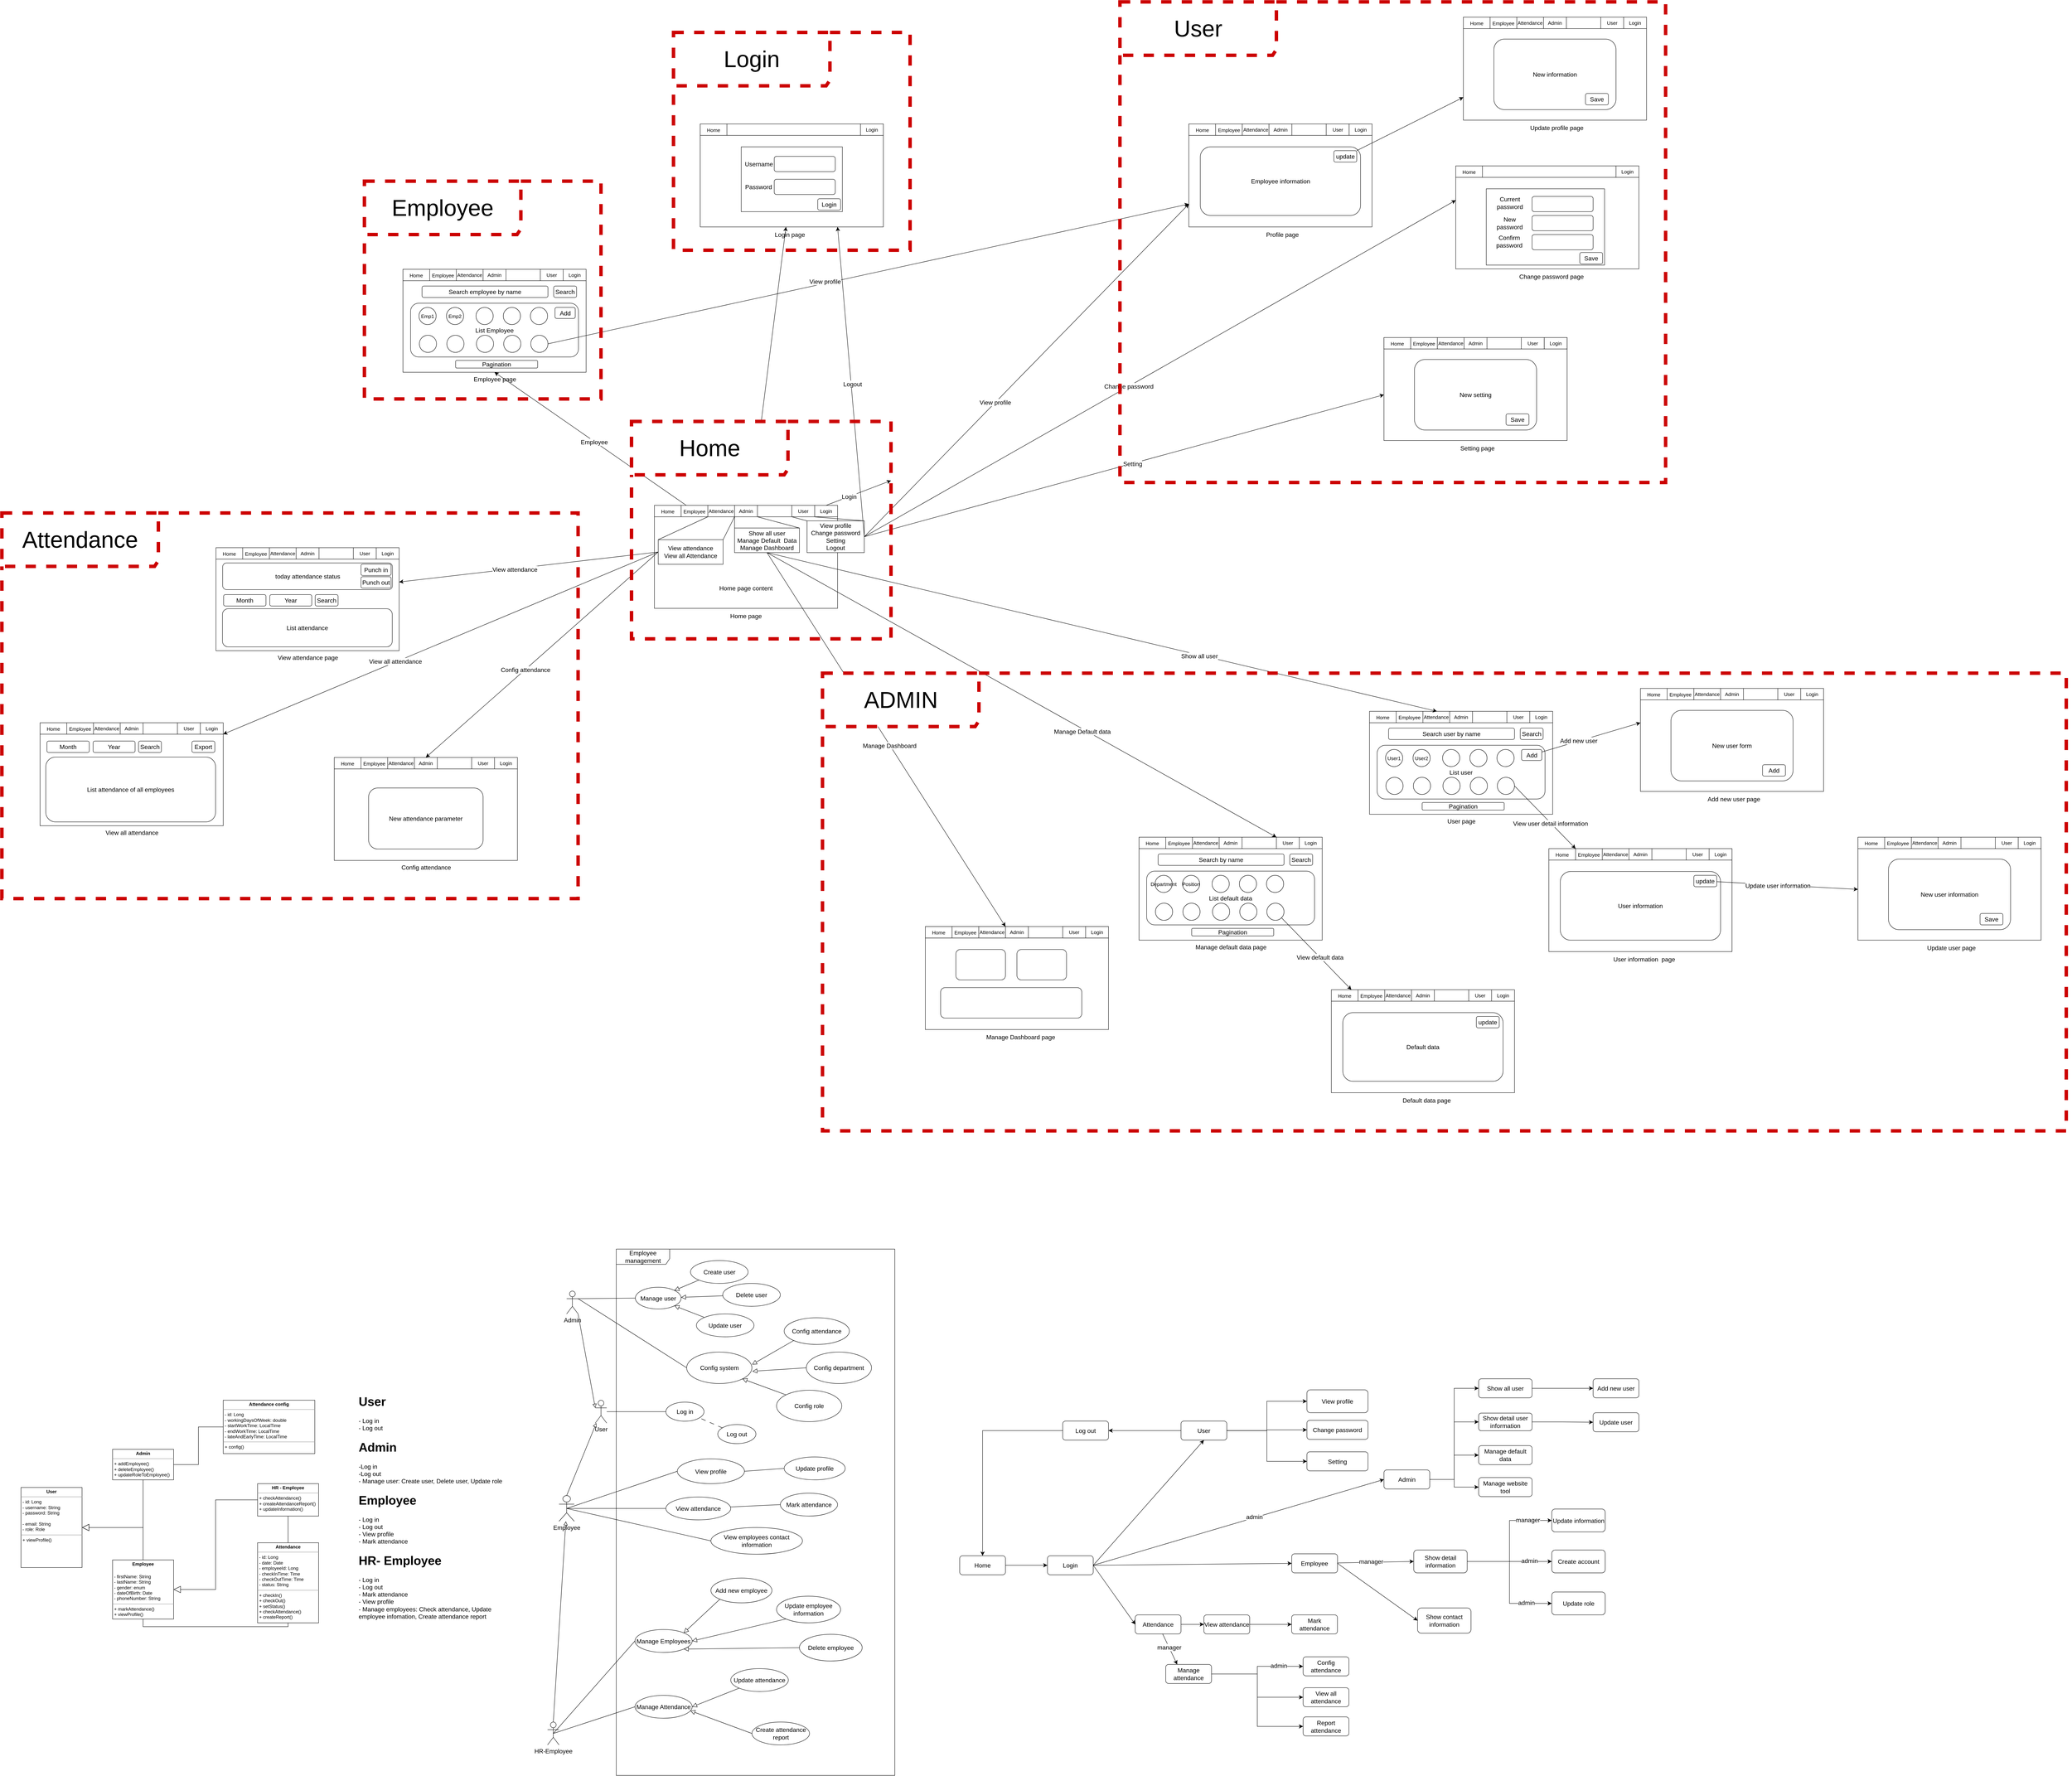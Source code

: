 <mxfile version="21.6.9" type="github">
  <diagram name="Page-1" id="yYdE8fevcW1kotKpUtS1">
    <mxGraphModel dx="4333" dy="4611" grid="1" gridSize="10" guides="1" tooltips="1" connect="1" arrows="1" fold="1" page="0" pageScale="1" pageWidth="850" pageHeight="1100" math="0" shadow="0">
      <root>
        <mxCell id="0" />
        <mxCell id="1" parent="0" />
        <mxCell id="azzmEiPG0c4EjMa-7jpn-20" style="rounded=0;orthogonalLoop=1;jettySize=auto;html=1;entryX=0;entryY=0.333;entryDx=0;entryDy=0;entryPerimeter=0;fontSize=12;startSize=8;endSize=8;endArrow=block;endFill=0;exitX=1;exitY=1;exitDx=0;exitDy=0;exitPerimeter=0;" parent="1" source="azzmEiPG0c4EjMa-7jpn-1" target="azzmEiPG0c4EjMa-7jpn-2" edge="1">
          <mxGeometry relative="1" as="geometry" />
        </mxCell>
        <mxCell id="azzmEiPG0c4EjMa-7jpn-23" style="edgeStyle=none;curved=1;rounded=0;orthogonalLoop=1;jettySize=auto;html=1;exitX=1;exitY=0.333;exitDx=0;exitDy=0;exitPerimeter=0;entryX=0;entryY=0.5;entryDx=0;entryDy=0;fontSize=12;startSize=8;endSize=8;endArrow=none;endFill=0;" parent="1" source="azzmEiPG0c4EjMa-7jpn-1" target="azzmEiPG0c4EjMa-7jpn-22" edge="1">
          <mxGeometry relative="1" as="geometry">
            <mxPoint x="-410" y="633.5" as="sourcePoint" />
          </mxGeometry>
        </mxCell>
        <mxCell id="0ZDP7mP9zb8yZb6EwsvK-36" style="edgeStyle=none;curved=1;rounded=0;orthogonalLoop=1;jettySize=auto;html=1;exitX=1;exitY=0.333;exitDx=0;exitDy=0;exitPerimeter=0;entryX=0;entryY=0.5;entryDx=0;entryDy=0;fontSize=12;startSize=8;endSize=8;endArrow=none;endFill=0;" parent="1" source="azzmEiPG0c4EjMa-7jpn-1" target="0ZDP7mP9zb8yZb6EwsvK-35" edge="1">
          <mxGeometry relative="1" as="geometry" />
        </mxCell>
        <mxCell id="azzmEiPG0c4EjMa-7jpn-1" value="Admin&lt;br&gt;" style="shape=umlActor;verticalLabelPosition=bottom;verticalAlign=top;html=1;outlineConnect=0;fontSize=16;" parent="1" vertex="1">
          <mxGeometry x="-440" y="370" width="30" height="60" as="geometry" />
        </mxCell>
        <mxCell id="azzmEiPG0c4EjMa-7jpn-2" value="User" style="shape=umlActor;verticalLabelPosition=bottom;verticalAlign=top;html=1;outlineConnect=0;fontSize=16;" parent="1" vertex="1">
          <mxGeometry x="-365" y="656.25" width="30" height="60" as="geometry" />
        </mxCell>
        <mxCell id="azzmEiPG0c4EjMa-7jpn-21" style="rounded=0;orthogonalLoop=1;jettySize=auto;html=1;exitX=0.5;exitY=0;exitDx=0;exitDy=0;exitPerimeter=0;fontSize=12;startSize=8;endSize=8;endArrow=block;endFill=0;" parent="1" source="azzmEiPG0c4EjMa-7jpn-5" target="azzmEiPG0c4EjMa-7jpn-2" edge="1">
          <mxGeometry relative="1" as="geometry" />
        </mxCell>
        <mxCell id="0ZDP7mP9zb8yZb6EwsvK-33" style="edgeStyle=none;curved=1;rounded=0;orthogonalLoop=1;jettySize=auto;html=1;exitX=0.5;exitY=0.5;exitDx=0;exitDy=0;exitPerimeter=0;fontSize=12;startSize=8;endSize=8;endArrow=none;endFill=0;" parent="1" source="azzmEiPG0c4EjMa-7jpn-5" target="0ZDP7mP9zb8yZb6EwsvK-32" edge="1">
          <mxGeometry relative="1" as="geometry" />
        </mxCell>
        <mxCell id="iLBCfJWi0I3d8sN683ho-17" style="edgeStyle=none;curved=1;rounded=0;orthogonalLoop=1;jettySize=auto;html=1;exitX=0.5;exitY=0.5;exitDx=0;exitDy=0;exitPerimeter=0;entryX=0;entryY=0.5;entryDx=0;entryDy=0;fontSize=12;startSize=8;endSize=8;endArrow=none;endFill=0;" edge="1" parent="1" source="azzmEiPG0c4EjMa-7jpn-5" target="iLBCfJWi0I3d8sN683ho-16">
          <mxGeometry relative="1" as="geometry" />
        </mxCell>
        <mxCell id="azzmEiPG0c4EjMa-7jpn-5" value="Employee" style="shape=umlActor;verticalLabelPosition=bottom;verticalAlign=top;html=1;outlineConnect=0;fontSize=16;" parent="1" vertex="1">
          <mxGeometry x="-460" y="906.25" width="40" height="67.5" as="geometry" />
        </mxCell>
        <mxCell id="azzmEiPG0c4EjMa-7jpn-19" style="edgeStyle=none;curved=1;rounded=0;orthogonalLoop=1;jettySize=auto;html=1;exitX=0;exitY=0.5;exitDx=0;exitDy=0;fontSize=12;startSize=8;endSize=8;endArrow=none;endFill=0;" parent="1" source="azzmEiPG0c4EjMa-7jpn-10" target="azzmEiPG0c4EjMa-7jpn-2" edge="1">
          <mxGeometry relative="1" as="geometry" />
        </mxCell>
        <mxCell id="azzmEiPG0c4EjMa-7jpn-10" value="Log in" style="ellipse;whiteSpace=wrap;html=1;fontSize=16;" parent="1" vertex="1">
          <mxGeometry x="-180" y="661.25" width="100" height="50" as="geometry" />
        </mxCell>
        <mxCell id="azzmEiPG0c4EjMa-7jpn-17" style="edgeStyle=none;curved=1;rounded=0;orthogonalLoop=1;jettySize=auto;html=1;exitX=0.5;exitY=0;exitDx=0;exitDy=0;exitPerimeter=0;fontSize=12;startSize=8;endSize=8;endArrow=block;endFill=0;" parent="1" source="azzmEiPG0c4EjMa-7jpn-12" target="azzmEiPG0c4EjMa-7jpn-5" edge="1">
          <mxGeometry relative="1" as="geometry">
            <mxPoint x="-357" y="1397.5" as="sourcePoint" />
            <mxPoint x="-357" y="1197.5" as="targetPoint" />
          </mxGeometry>
        </mxCell>
        <mxCell id="iLBCfJWi0I3d8sN683ho-30" style="edgeStyle=none;curved=1;rounded=0;orthogonalLoop=1;jettySize=auto;html=1;exitX=0.5;exitY=0.5;exitDx=0;exitDy=0;exitPerimeter=0;entryX=0;entryY=0.5;entryDx=0;entryDy=0;fontSize=12;startSize=8;endSize=8;endArrow=none;endFill=0;" edge="1" parent="1" source="azzmEiPG0c4EjMa-7jpn-12" target="iLBCfJWi0I3d8sN683ho-23">
          <mxGeometry relative="1" as="geometry" />
        </mxCell>
        <mxCell id="azzmEiPG0c4EjMa-7jpn-12" value="HR-Employee&lt;br&gt;" style="shape=umlActor;verticalLabelPosition=bottom;verticalAlign=top;html=1;outlineConnect=0;fontSize=16;" parent="1" vertex="1">
          <mxGeometry x="-490" y="1500" width="30" height="60" as="geometry" />
        </mxCell>
        <mxCell id="azzmEiPG0c4EjMa-7jpn-13" value="Manage Employees" style="ellipse;whiteSpace=wrap;html=1;fontSize=16;" parent="1" vertex="1">
          <mxGeometry x="-261" y="1257.5" width="150" height="60" as="geometry" />
        </mxCell>
        <mxCell id="azzmEiPG0c4EjMa-7jpn-15" value="" style="endArrow=none;html=1;rounded=0;fontSize=12;startSize=8;endSize=8;curved=1;exitX=0.5;exitY=0.5;exitDx=0;exitDy=0;exitPerimeter=0;entryX=0;entryY=0.5;entryDx=0;entryDy=0;" parent="1" source="azzmEiPG0c4EjMa-7jpn-12" target="azzmEiPG0c4EjMa-7jpn-13" edge="1">
          <mxGeometry width="50" height="50" relative="1" as="geometry">
            <mxPoint x="-291" y="1287.5" as="sourcePoint" />
            <mxPoint x="-241" y="1237.5" as="targetPoint" />
          </mxGeometry>
        </mxCell>
        <mxCell id="azzmEiPG0c4EjMa-7jpn-22" value="Manage user" style="ellipse;whiteSpace=wrap;html=1;fontSize=16;" parent="1" vertex="1">
          <mxGeometry x="-260" y="360" width="120" height="57" as="geometry" />
        </mxCell>
        <mxCell id="azzmEiPG0c4EjMa-7jpn-29" value="Update attendance" style="ellipse;whiteSpace=wrap;html=1;fontSize=16;" parent="1" vertex="1">
          <mxGeometry x="-10" y="1360" width="151" height="60" as="geometry" />
        </mxCell>
        <mxCell id="azzmEiPG0c4EjMa-7jpn-30" style="edgeStyle=none;curved=1;rounded=0;orthogonalLoop=1;jettySize=auto;html=1;exitX=0.5;exitY=1;exitDx=0;exitDy=0;fontSize=12;startSize=8;endSize=8;" parent="1" source="azzmEiPG0c4EjMa-7jpn-13" target="azzmEiPG0c4EjMa-7jpn-13" edge="1">
          <mxGeometry relative="1" as="geometry" />
        </mxCell>
        <mxCell id="azzmEiPG0c4EjMa-7jpn-35" style="edgeStyle=none;curved=1;rounded=0;orthogonalLoop=1;jettySize=auto;html=1;entryX=1;entryY=0.5;entryDx=0;entryDy=0;fontSize=12;startSize=8;endSize=10;endArrow=block;endFill=0;exitX=0;exitY=1;exitDx=0;exitDy=0;" parent="1" source="azzmEiPG0c4EjMa-7jpn-34" target="azzmEiPG0c4EjMa-7jpn-13" edge="1">
          <mxGeometry relative="1" as="geometry" />
        </mxCell>
        <mxCell id="azzmEiPG0c4EjMa-7jpn-34" value="Update employee information" style="ellipse;whiteSpace=wrap;html=1;fontSize=16;" parent="1" vertex="1">
          <mxGeometry x="110" y="1170" width="168" height="70" as="geometry" />
        </mxCell>
        <mxCell id="azzmEiPG0c4EjMa-7jpn-36" value="Create attendance report" style="ellipse;whiteSpace=wrap;html=1;fontSize=16;" parent="1" vertex="1">
          <mxGeometry x="45.5" y="1500" width="151" height="60" as="geometry" />
        </mxCell>
        <mxCell id="azzmEiPG0c4EjMa-7jpn-38" value="Mark attendance" style="ellipse;whiteSpace=wrap;html=1;fontSize=16;" parent="1" vertex="1">
          <mxGeometry x="120" y="900" width="150" height="60" as="geometry" />
        </mxCell>
        <mxCell id="azzmEiPG0c4EjMa-7jpn-48" style="edgeStyle=none;curved=1;rounded=0;orthogonalLoop=1;jettySize=auto;html=1;exitX=0;exitY=1;exitDx=0;exitDy=0;entryX=1;entryY=0;entryDx=0;entryDy=0;fontSize=12;startSize=8;endSize=10;endArrow=block;endFill=0;" parent="1" source="azzmEiPG0c4EjMa-7jpn-44" target="azzmEiPG0c4EjMa-7jpn-22" edge="1">
          <mxGeometry relative="1" as="geometry" />
        </mxCell>
        <mxCell id="azzmEiPG0c4EjMa-7jpn-44" value="Create user" style="ellipse;whiteSpace=wrap;html=1;fontSize=16;" parent="1" vertex="1">
          <mxGeometry x="-115.5" y="290" width="151" height="60" as="geometry" />
        </mxCell>
        <mxCell id="azzmEiPG0c4EjMa-7jpn-49" style="edgeStyle=none;curved=1;rounded=0;orthogonalLoop=1;jettySize=auto;html=1;fontSize=12;startSize=8;endSize=10;endArrow=block;endFill=0;" parent="1" source="azzmEiPG0c4EjMa-7jpn-45" target="azzmEiPG0c4EjMa-7jpn-22" edge="1">
          <mxGeometry relative="1" as="geometry" />
        </mxCell>
        <mxCell id="azzmEiPG0c4EjMa-7jpn-45" value="Delete user" style="ellipse;whiteSpace=wrap;html=1;fontSize=16;" parent="1" vertex="1">
          <mxGeometry x="-31" y="350" width="151" height="60" as="geometry" />
        </mxCell>
        <mxCell id="azzmEiPG0c4EjMa-7jpn-51" style="edgeStyle=none;curved=1;rounded=0;orthogonalLoop=1;jettySize=auto;html=1;fontSize=12;startSize=8;endSize=8;endArrow=none;endFill=0;dashed=1;dashPattern=12 12;" parent="1" source="azzmEiPG0c4EjMa-7jpn-50" target="azzmEiPG0c4EjMa-7jpn-10" edge="1">
          <mxGeometry relative="1" as="geometry" />
        </mxCell>
        <mxCell id="azzmEiPG0c4EjMa-7jpn-50" value="Log out" style="ellipse;whiteSpace=wrap;html=1;fontSize=16;" parent="1" vertex="1">
          <mxGeometry x="-44" y="720" width="100" height="50" as="geometry" />
        </mxCell>
        <mxCell id="azzmEiPG0c4EjMa-7jpn-56" style="edgeStyle=none;curved=1;rounded=0;orthogonalLoop=1;jettySize=auto;html=1;entryX=0.5;entryY=0.5;entryDx=0;entryDy=0;entryPerimeter=0;fontSize=12;startSize=8;endSize=8;endArrow=none;endFill=0;exitX=0;exitY=0.5;exitDx=0;exitDy=0;" parent="1" source="azzmEiPG0c4EjMa-7jpn-55" target="azzmEiPG0c4EjMa-7jpn-5" edge="1">
          <mxGeometry relative="1" as="geometry" />
        </mxCell>
        <mxCell id="iLBCfJWi0I3d8sN683ho-14" style="edgeStyle=none;curved=1;rounded=0;orthogonalLoop=1;jettySize=auto;html=1;exitX=1;exitY=0.5;exitDx=0;exitDy=0;entryX=0;entryY=0.5;entryDx=0;entryDy=0;fontSize=12;startSize=8;endSize=8;endArrow=none;endFill=0;" edge="1" parent="1" source="azzmEiPG0c4EjMa-7jpn-55" target="iLBCfJWi0I3d8sN683ho-13">
          <mxGeometry relative="1" as="geometry" />
        </mxCell>
        <mxCell id="azzmEiPG0c4EjMa-7jpn-55" value="View profile" style="ellipse;whiteSpace=wrap;html=1;fontSize=16;" parent="1" vertex="1">
          <mxGeometry x="-150" y="810" width="176" height="65" as="geometry" />
        </mxCell>
        <mxCell id="azzmEiPG0c4EjMa-7jpn-58" style="edgeStyle=none;curved=1;rounded=0;orthogonalLoop=1;jettySize=auto;html=1;entryX=1;entryY=1;entryDx=0;entryDy=0;fontSize=12;startSize=8;endSize=10;endArrow=block;endFill=0;" parent="1" source="azzmEiPG0c4EjMa-7jpn-57" target="azzmEiPG0c4EjMa-7jpn-22" edge="1">
          <mxGeometry relative="1" as="geometry" />
        </mxCell>
        <mxCell id="azzmEiPG0c4EjMa-7jpn-57" value="Update user" style="ellipse;whiteSpace=wrap;html=1;fontSize=16;" parent="1" vertex="1">
          <mxGeometry x="-100" y="430" width="151" height="60" as="geometry" />
        </mxCell>
        <mxCell id="azzmEiPG0c4EjMa-7jpn-60" value="Employee management" style="shape=umlFrame;whiteSpace=wrap;html=1;pointerEvents=0;fontSize=16;width=140;height=40;" parent="1" vertex="1">
          <mxGeometry x="-310" y="260" width="730" height="1380" as="geometry" />
        </mxCell>
        <mxCell id="azzmEiPG0c4EjMa-7jpn-63" value="&lt;h1 style=&quot;border-color: var(--border-color);&quot;&gt;User&lt;/h1&gt;&lt;div&gt;- Log in&lt;/div&gt;&lt;div&gt;- Log out&lt;/div&gt;&lt;h1&gt;Admin&lt;/h1&gt;&lt;div&gt;-Log in&lt;/div&gt;&lt;div&gt;-Log out&lt;/div&gt;&lt;div&gt;- Manage user: Create user, Delete user, Update role&lt;br&gt;&lt;h1 style=&quot;border-color: var(--border-color);&quot;&gt;Employee&lt;/h1&gt;&lt;/div&gt;&lt;div&gt;- Log in&lt;/div&gt;&lt;div&gt;- Log out&lt;/div&gt;&lt;div&gt;- View profile&lt;/div&gt;&lt;div&gt;- Mark attendance&lt;/div&gt;&lt;div&gt;&lt;h1 style=&quot;border-color: var(--border-color);&quot;&gt;HR- Employee&lt;/h1&gt;&lt;/div&gt;&lt;div&gt;- Log in&lt;/div&gt;&lt;div&gt;- Log out&lt;/div&gt;&lt;div&gt;- Mark attendance&lt;/div&gt;&lt;div&gt;- View profile&lt;/div&gt;&lt;div&gt;- Manage employees: Check attendance, Update employee infomation, Create attendance report&lt;/div&gt;" style="text;html=1;strokeColor=none;fillColor=none;spacing=5;spacingTop=-20;whiteSpace=wrap;overflow=hidden;rounded=0;fontSize=16;" parent="1" vertex="1">
          <mxGeometry x="-990" y="630" width="410" height="620" as="geometry" />
        </mxCell>
        <mxCell id="0ZDP7mP9zb8yZb6EwsvK-1" value="&lt;p style=&quot;margin:0px;margin-top:4px;text-align:center;&quot;&gt;&lt;b&gt;User&lt;/b&gt;&lt;/p&gt;&lt;hr size=&quot;1&quot;&gt;&lt;p style=&quot;margin:0px;margin-left:4px;&quot;&gt;- id: Long&lt;/p&gt;&lt;p style=&quot;margin:0px;margin-left:4px;&quot;&gt;- username: String&lt;/p&gt;&lt;p style=&quot;margin:0px;margin-left:4px;&quot;&gt;- password: String&lt;/p&gt;&lt;p style=&quot;margin:0px;margin-left:4px;&quot;&gt;&lt;br&gt;&lt;/p&gt;&lt;p style=&quot;margin:0px;margin-left:4px;&quot;&gt;- email: String&lt;/p&gt;&lt;p style=&quot;margin:0px;margin-left:4px;&quot;&gt;- role: Role&lt;/p&gt;&lt;hr size=&quot;1&quot;&gt;&lt;p style=&quot;margin:0px;margin-left:4px;&quot;&gt;+ viewProfile()&lt;/p&gt;" style="verticalAlign=top;align=left;overflow=fill;fontSize=12;fontFamily=Helvetica;html=1;whiteSpace=wrap;" parent="1" vertex="1">
          <mxGeometry x="-1870" y="885" width="160" height="210" as="geometry" />
        </mxCell>
        <mxCell id="0ZDP7mP9zb8yZb6EwsvK-38" style="edgeStyle=orthogonalEdgeStyle;rounded=0;orthogonalLoop=1;jettySize=auto;html=1;exitX=1;exitY=0.5;exitDx=0;exitDy=0;entryX=0;entryY=0.5;entryDx=0;entryDy=0;fontSize=12;startSize=8;endSize=8;endArrow=none;endFill=0;" parent="1" source="0ZDP7mP9zb8yZb6EwsvK-2" target="0ZDP7mP9zb8yZb6EwsvK-37" edge="1">
          <mxGeometry relative="1" as="geometry" />
        </mxCell>
        <mxCell id="0ZDP7mP9zb8yZb6EwsvK-2" value="&lt;p style=&quot;margin:0px;margin-top:4px;text-align:center;&quot;&gt;&lt;b&gt;Admin&lt;/b&gt;&lt;/p&gt;&lt;hr size=&quot;1&quot;&gt;&lt;p style=&quot;margin:0px;margin-left:4px;&quot;&gt;+ addEmployee()&lt;/p&gt;&lt;p style=&quot;margin:0px;margin-left:4px;&quot;&gt;+ deleteEmployee()&lt;br&gt;&lt;/p&gt;&lt;p style=&quot;margin:0px;margin-left:4px;&quot;&gt;+ updateRoleToEmployee()&lt;br&gt;&lt;/p&gt;" style="verticalAlign=top;align=left;overflow=fill;fontSize=12;fontFamily=Helvetica;html=1;whiteSpace=wrap;" parent="1" vertex="1">
          <mxGeometry x="-1630" y="785" width="160" height="80" as="geometry" />
        </mxCell>
        <mxCell id="0ZDP7mP9zb8yZb6EwsvK-3" value="&lt;p style=&quot;margin:0px;margin-top:4px;text-align:center;&quot;&gt;&lt;b&gt;Employee&lt;/b&gt;&lt;/p&gt;&lt;p style=&quot;margin:0px;margin-top:4px;text-align:center;&quot;&gt;&lt;b&gt;&lt;br&gt;&lt;/b&gt;&lt;/p&gt;&lt;p style=&quot;border-color: var(--border-color); margin: 0px 0px 0px 4px;&quot;&gt;- firstName: String&lt;/p&gt;&lt;p style=&quot;border-color: var(--border-color); margin: 0px 0px 0px 4px;&quot;&gt;- lastName: String&lt;/p&gt;&lt;p style=&quot;border-color: var(--border-color); margin: 0px 0px 0px 4px;&quot;&gt;- gender: enum&lt;/p&gt;&lt;p style=&quot;border-color: var(--border-color); margin: 0px 0px 0px 4px;&quot;&gt;- dateOfBirth: Date&lt;/p&gt;&lt;p style=&quot;border-color: var(--border-color); margin: 0px 0px 0px 4px;&quot;&gt;- phoneNumber: String&lt;/p&gt;&lt;hr size=&quot;1&quot;&gt;&lt;p style=&quot;margin:0px;margin-left:4px;&quot;&gt;+ markAttendance()&lt;/p&gt;&lt;p style=&quot;margin:0px;margin-left:4px;&quot;&gt;+ viewProfile()&lt;/p&gt;" style="verticalAlign=top;align=left;overflow=fill;fontSize=12;fontFamily=Helvetica;html=1;whiteSpace=wrap;" parent="1" vertex="1">
          <mxGeometry x="-1630" y="1075" width="160" height="155" as="geometry" />
        </mxCell>
        <mxCell id="0ZDP7mP9zb8yZb6EwsvK-4" value="&lt;p style=&quot;margin:0px;margin-top:4px;text-align:center;&quot;&gt;&lt;b&gt;HR - Employee&lt;/b&gt;&lt;/p&gt;&lt;hr size=&quot;1&quot;&gt;&lt;p style=&quot;margin:0px;margin-left:4px;&quot;&gt;&lt;span style=&quot;background-color: initial;&quot;&gt;+ checkAttendance()&lt;/span&gt;&lt;br&gt;&lt;/p&gt;&lt;p style=&quot;margin:0px;margin-left:4px;&quot;&gt;+ createAttendanceReport()&lt;/p&gt;&lt;p style=&quot;margin:0px;margin-left:4px;&quot;&gt;+ updateInformation()&lt;/p&gt;" style="verticalAlign=top;align=left;overflow=fill;fontSize=12;fontFamily=Helvetica;html=1;whiteSpace=wrap;" parent="1" vertex="1">
          <mxGeometry x="-1250" y="875" width="160" height="85" as="geometry" />
        </mxCell>
        <mxCell id="0ZDP7mP9zb8yZb6EwsvK-5" value="&lt;p style=&quot;margin:0px;margin-top:4px;text-align:center;&quot;&gt;&lt;b&gt;Attendance&lt;/b&gt;&lt;/p&gt;&lt;hr size=&quot;1&quot;&gt;&lt;p style=&quot;margin:0px;margin-left:4px;&quot;&gt;- id: Long&lt;/p&gt;&lt;p style=&quot;margin:0px;margin-left:4px;&quot;&gt;- date: Date&lt;/p&gt;&lt;p style=&quot;margin:0px;margin-left:4px;&quot;&gt;- employeeId: Long&lt;/p&gt;&lt;p style=&quot;margin:0px;margin-left:4px;&quot;&gt;- checkInTime: Time&lt;/p&gt;&lt;p style=&quot;margin:0px;margin-left:4px;&quot;&gt;- checkOutTime: Time&lt;/p&gt;&lt;p style=&quot;margin:0px;margin-left:4px;&quot;&gt;- status: String&lt;/p&gt;&lt;hr size=&quot;1&quot;&gt;&lt;p style=&quot;margin:0px;margin-left:4px;&quot;&gt;+ checkIn()&lt;/p&gt;&lt;p style=&quot;margin:0px;margin-left:4px;&quot;&gt;+ checkOut()&lt;/p&gt;&lt;p style=&quot;margin:0px;margin-left:4px;&quot;&gt;+ setStatus()&lt;/p&gt;&lt;p style=&quot;margin:0px;margin-left:4px;&quot;&gt;+ checkAttendance()&lt;/p&gt;&lt;p style=&quot;margin:0px;margin-left:4px;&quot;&gt;+ createReport()&lt;/p&gt;" style="verticalAlign=top;align=left;overflow=fill;fontSize=12;fontFamily=Helvetica;html=1;whiteSpace=wrap;" parent="1" vertex="1">
          <mxGeometry x="-1250" y="1030" width="160" height="210" as="geometry" />
        </mxCell>
        <mxCell id="0ZDP7mP9zb8yZb6EwsvK-24" value="" style="endArrow=block;endSize=16;endFill=0;html=1;rounded=0;fontSize=12;exitX=0.5;exitY=1;exitDx=0;exitDy=0;entryX=1;entryY=0.5;entryDx=0;entryDy=0;edgeStyle=orthogonalEdgeStyle;" parent="1" source="0ZDP7mP9zb8yZb6EwsvK-2" target="0ZDP7mP9zb8yZb6EwsvK-1" edge="1">
          <mxGeometry width="160" relative="1" as="geometry">
            <mxPoint x="-1280" y="925" as="sourcePoint" />
            <mxPoint x="-1420" y="815" as="targetPoint" />
          </mxGeometry>
        </mxCell>
        <mxCell id="0ZDP7mP9zb8yZb6EwsvK-25" value="" style="endArrow=block;endSize=16;endFill=0;html=1;rounded=0;fontSize=12;exitX=0.5;exitY=0;exitDx=0;exitDy=0;entryX=1;entryY=0.5;entryDx=0;entryDy=0;edgeStyle=orthogonalEdgeStyle;" parent="1" source="0ZDP7mP9zb8yZb6EwsvK-3" target="0ZDP7mP9zb8yZb6EwsvK-1" edge="1">
          <mxGeometry width="160" relative="1" as="geometry">
            <mxPoint x="-1560" y="945" as="sourcePoint" />
            <mxPoint x="-1680" y="1045" as="targetPoint" />
          </mxGeometry>
        </mxCell>
        <mxCell id="0ZDP7mP9zb8yZb6EwsvK-28" value="" style="endArrow=block;endSize=16;endFill=0;html=1;rounded=0;fontSize=12;exitX=0;exitY=0.5;exitDx=0;exitDy=0;entryX=1;entryY=0.5;entryDx=0;entryDy=0;edgeStyle=orthogonalEdgeStyle;" parent="1" source="0ZDP7mP9zb8yZb6EwsvK-4" target="0ZDP7mP9zb8yZb6EwsvK-3" edge="1">
          <mxGeometry width="160" relative="1" as="geometry">
            <mxPoint x="-1250" y="950" as="sourcePoint" />
            <mxPoint x="-1250" y="875" as="targetPoint" />
          </mxGeometry>
        </mxCell>
        <mxCell id="0ZDP7mP9zb8yZb6EwsvK-30" value="" style="endArrow=none;endFill=0;endSize=12;html=1;rounded=0;fontSize=12;entryX=0.5;entryY=1;entryDx=0;entryDy=0;exitX=0.5;exitY=1;exitDx=0;exitDy=0;edgeStyle=orthogonalEdgeStyle;" parent="1" source="0ZDP7mP9zb8yZb6EwsvK-5" target="0ZDP7mP9zb8yZb6EwsvK-3" edge="1">
          <mxGeometry width="160" relative="1" as="geometry">
            <mxPoint x="-1380" y="1115" as="sourcePoint" />
            <mxPoint x="-1220" y="1115" as="targetPoint" />
          </mxGeometry>
        </mxCell>
        <mxCell id="0ZDP7mP9zb8yZb6EwsvK-31" value="" style="endArrow=none;endFill=0;endSize=12;html=1;rounded=0;fontSize=12;entryX=0.5;entryY=1;entryDx=0;entryDy=0;edgeStyle=orthogonalEdgeStyle;" parent="1" source="0ZDP7mP9zb8yZb6EwsvK-5" target="0ZDP7mP9zb8yZb6EwsvK-4" edge="1">
          <mxGeometry width="160" relative="1" as="geometry">
            <mxPoint x="-1100" y="1210" as="sourcePoint" />
            <mxPoint x="-1130" y="1105" as="targetPoint" />
          </mxGeometry>
        </mxCell>
        <mxCell id="iLBCfJWi0I3d8sN683ho-15" style="edgeStyle=none;curved=1;rounded=0;orthogonalLoop=1;jettySize=auto;html=1;entryX=0;entryY=0.5;entryDx=0;entryDy=0;fontSize=12;startSize=8;endSize=8;endArrow=none;endFill=0;" edge="1" parent="1" source="0ZDP7mP9zb8yZb6EwsvK-32" target="azzmEiPG0c4EjMa-7jpn-38">
          <mxGeometry relative="1" as="geometry" />
        </mxCell>
        <mxCell id="0ZDP7mP9zb8yZb6EwsvK-32" value="View attendance" style="ellipse;whiteSpace=wrap;html=1;fontSize=16;" parent="1" vertex="1">
          <mxGeometry x="-180" y="910" width="170" height="60" as="geometry" />
        </mxCell>
        <mxCell id="0ZDP7mP9zb8yZb6EwsvK-35" value="Config system" style="ellipse;whiteSpace=wrap;html=1;fontSize=16;" parent="1" vertex="1">
          <mxGeometry x="-125.5" y="530" width="171" height="82.5" as="geometry" />
        </mxCell>
        <mxCell id="0ZDP7mP9zb8yZb6EwsvK-37" value="&lt;p style=&quot;margin:0px;margin-top:4px;text-align:center;&quot;&gt;&lt;b&gt;Attendance config&lt;/b&gt;&lt;/p&gt;&lt;hr size=&quot;1&quot;&gt;&lt;p style=&quot;margin:0px;margin-left:4px;&quot;&gt;- id: Long&lt;/p&gt;&lt;p style=&quot;margin:0px;margin-left:4px;&quot;&gt;- workingDaysOfWeek: double&lt;/p&gt;&lt;p style=&quot;margin:0px;margin-left:4px;&quot;&gt;&lt;span style=&quot;background-color: initial;&quot;&gt;- startWorkTime: LocalTime&lt;/span&gt;&lt;br&gt;&lt;/p&gt;&lt;p style=&quot;border-color: var(--border-color); margin: 0px 0px 0px 4px;&quot;&gt;- endWorkTime: LocalTime&lt;/p&gt;&lt;p style=&quot;border-color: var(--border-color); margin: 0px 0px 0px 4px;&quot;&gt;- lateAndEarlyTime: LocalTime&lt;/p&gt;&lt;hr size=&quot;1&quot;&gt;&lt;p style=&quot;margin:0px;margin-left:4px;&quot;&gt;+ config()&lt;/p&gt;" style="verticalAlign=top;align=left;overflow=fill;fontSize=12;fontFamily=Helvetica;html=1;whiteSpace=wrap;" parent="1" vertex="1">
          <mxGeometry x="-1340" y="656.25" width="240" height="140" as="geometry" />
        </mxCell>
        <mxCell id="iLBCfJWi0I3d8sN683ho-5" value="Config attendance" style="ellipse;whiteSpace=wrap;html=1;fontSize=16;" vertex="1" parent="1">
          <mxGeometry x="130" y="440" width="171" height="70" as="geometry" />
        </mxCell>
        <mxCell id="iLBCfJWi0I3d8sN683ho-6" style="edgeStyle=none;curved=1;rounded=0;orthogonalLoop=1;jettySize=auto;html=1;entryX=1.003;entryY=0.395;entryDx=0;entryDy=0;fontSize=12;startSize=8;endSize=10;endArrow=block;endFill=0;exitX=0;exitY=1;exitDx=0;exitDy=0;entryPerimeter=0;" edge="1" parent="1" source="iLBCfJWi0I3d8sN683ho-5" target="0ZDP7mP9zb8yZb6EwsvK-35">
          <mxGeometry relative="1" as="geometry">
            <mxPoint x="-69" y="449" as="sourcePoint" />
            <mxPoint x="-147" y="419" as="targetPoint" />
          </mxGeometry>
        </mxCell>
        <mxCell id="iLBCfJWi0I3d8sN683ho-7" value="Config department" style="ellipse;whiteSpace=wrap;html=1;fontSize=16;" vertex="1" parent="1">
          <mxGeometry x="188" y="530" width="171" height="82.5" as="geometry" />
        </mxCell>
        <mxCell id="iLBCfJWi0I3d8sN683ho-8" style="edgeStyle=none;curved=1;rounded=0;orthogonalLoop=1;jettySize=auto;html=1;entryX=1.008;entryY=0.61;entryDx=0;entryDy=0;fontSize=12;startSize=8;endSize=10;endArrow=block;endFill=0;exitX=0;exitY=0.5;exitDx=0;exitDy=0;entryPerimeter=0;" edge="1" parent="1" source="iLBCfJWi0I3d8sN683ho-7" target="0ZDP7mP9zb8yZb6EwsvK-35">
          <mxGeometry relative="1" as="geometry">
            <mxPoint x="165" y="510" as="sourcePoint" />
            <mxPoint x="56" y="573" as="targetPoint" />
          </mxGeometry>
        </mxCell>
        <mxCell id="iLBCfJWi0I3d8sN683ho-9" value="Config role" style="ellipse;whiteSpace=wrap;html=1;fontSize=16;" vertex="1" parent="1">
          <mxGeometry x="110" y="630" width="171" height="82.5" as="geometry" />
        </mxCell>
        <mxCell id="iLBCfJWi0I3d8sN683ho-10" style="edgeStyle=none;curved=1;rounded=0;orthogonalLoop=1;jettySize=auto;html=1;entryX=1;entryY=1;entryDx=0;entryDy=0;fontSize=12;startSize=8;endSize=10;endArrow=block;endFill=0;exitX=0;exitY=0;exitDx=0;exitDy=0;" edge="1" parent="1" source="iLBCfJWi0I3d8sN683ho-9" target="0ZDP7mP9zb8yZb6EwsvK-35">
          <mxGeometry relative="1" as="geometry">
            <mxPoint x="198" y="581" as="sourcePoint" />
            <mxPoint x="57" y="590" as="targetPoint" />
          </mxGeometry>
        </mxCell>
        <mxCell id="iLBCfJWi0I3d8sN683ho-13" value="Update profile" style="ellipse;whiteSpace=wrap;html=1;fontSize=16;" vertex="1" parent="1">
          <mxGeometry x="130" y="805" width="160" height="60" as="geometry" />
        </mxCell>
        <mxCell id="iLBCfJWi0I3d8sN683ho-16" value="View employees contact information" style="ellipse;whiteSpace=wrap;html=1;fontSize=16;" vertex="1" parent="1">
          <mxGeometry x="-62" y="990" width="240" height="70" as="geometry" />
        </mxCell>
        <mxCell id="iLBCfJWi0I3d8sN683ho-18" value="Add new employee" style="ellipse;whiteSpace=wrap;html=1;fontSize=16;" vertex="1" parent="1">
          <mxGeometry x="-62" y="1122.5" width="160" height="65" as="geometry" />
        </mxCell>
        <mxCell id="iLBCfJWi0I3d8sN683ho-19" style="edgeStyle=none;curved=1;rounded=0;orthogonalLoop=1;jettySize=auto;html=1;entryX=1;entryY=0;entryDx=0;entryDy=0;fontSize=12;startSize=8;endSize=10;endArrow=block;endFill=0;exitX=0;exitY=1;exitDx=0;exitDy=0;" edge="1" parent="1" source="iLBCfJWi0I3d8sN683ho-18" target="azzmEiPG0c4EjMa-7jpn-13">
          <mxGeometry relative="1" as="geometry">
            <mxPoint x="-27.5" y="1212" as="sourcePoint" />
            <mxPoint x="-162.5" y="1240" as="targetPoint" />
          </mxGeometry>
        </mxCell>
        <mxCell id="iLBCfJWi0I3d8sN683ho-21" value="Delete employee" style="ellipse;whiteSpace=wrap;html=1;fontSize=16;" vertex="1" parent="1">
          <mxGeometry x="170" y="1270" width="164.5" height="70" as="geometry" />
        </mxCell>
        <mxCell id="iLBCfJWi0I3d8sN683ho-22" style="edgeStyle=none;curved=1;rounded=0;orthogonalLoop=1;jettySize=auto;html=1;entryX=1;entryY=1;entryDx=0;entryDy=0;fontSize=12;startSize=8;endSize=10;endArrow=block;endFill=0;exitX=0;exitY=0.5;exitDx=0;exitDy=0;" edge="1" parent="1" source="iLBCfJWi0I3d8sN683ho-21" target="azzmEiPG0c4EjMa-7jpn-13">
          <mxGeometry relative="1" as="geometry">
            <mxPoint x="114" y="1257" as="sourcePoint" />
            <mxPoint x="-101" y="1298" as="targetPoint" />
          </mxGeometry>
        </mxCell>
        <mxCell id="iLBCfJWi0I3d8sN683ho-23" value="Manage Attendance" style="ellipse;whiteSpace=wrap;html=1;fontSize=16;" vertex="1" parent="1">
          <mxGeometry x="-261" y="1430" width="150" height="60" as="geometry" />
        </mxCell>
        <mxCell id="iLBCfJWi0I3d8sN683ho-25" style="edgeStyle=none;curved=1;rounded=0;orthogonalLoop=1;jettySize=auto;html=1;entryX=1;entryY=0.5;entryDx=0;entryDy=0;fontSize=12;startSize=8;endSize=10;endArrow=block;endFill=0;exitX=0;exitY=1;exitDx=0;exitDy=0;" edge="1" parent="1" source="azzmEiPG0c4EjMa-7jpn-29" target="iLBCfJWi0I3d8sN683ho-23">
          <mxGeometry relative="1" as="geometry">
            <mxPoint x="-44" y="1390" as="sourcePoint" />
            <mxPoint x="-138" y="1478" as="targetPoint" />
          </mxGeometry>
        </mxCell>
        <mxCell id="iLBCfJWi0I3d8sN683ho-28" style="edgeStyle=none;curved=1;rounded=0;orthogonalLoop=1;jettySize=auto;html=1;entryX=0.968;entryY=0.674;entryDx=0;entryDy=0;fontSize=12;startSize=8;endSize=10;endArrow=block;endFill=0;exitX=0;exitY=0.5;exitDx=0;exitDy=0;entryPerimeter=0;" edge="1" parent="1" source="azzmEiPG0c4EjMa-7jpn-36" target="iLBCfJWi0I3d8sN683ho-23">
          <mxGeometry relative="1" as="geometry">
            <mxPoint x="22" y="1421" as="sourcePoint" />
            <mxPoint x="-101" y="1470" as="targetPoint" />
          </mxGeometry>
        </mxCell>
        <mxCell id="iLBCfJWi0I3d8sN683ho-90" style="edgeStyle=none;curved=1;rounded=0;orthogonalLoop=1;jettySize=auto;html=1;entryX=0;entryY=0.5;entryDx=0;entryDy=0;fontSize=12;startSize=8;endSize=8;exitX=1;exitY=0.5;exitDx=0;exitDy=0;" edge="1" parent="1" source="iLBCfJWi0I3d8sN683ho-83" target="iLBCfJWi0I3d8sN683ho-85">
          <mxGeometry relative="1" as="geometry" />
        </mxCell>
        <mxCell id="iLBCfJWi0I3d8sN683ho-114" style="edgeStyle=none;curved=1;rounded=0;orthogonalLoop=1;jettySize=auto;html=1;exitX=1;exitY=0.5;exitDx=0;exitDy=0;entryX=0.5;entryY=1;entryDx=0;entryDy=0;fontSize=12;startSize=8;endSize=8;" edge="1" parent="1" source="iLBCfJWi0I3d8sN683ho-83" target="iLBCfJWi0I3d8sN683ho-113">
          <mxGeometry relative="1" as="geometry" />
        </mxCell>
        <mxCell id="iLBCfJWi0I3d8sN683ho-131" style="edgeStyle=none;curved=1;rounded=0;orthogonalLoop=1;jettySize=auto;html=1;entryX=0;entryY=0.5;entryDx=0;entryDy=0;fontSize=12;startSize=8;endSize=8;exitX=1;exitY=0.5;exitDx=0;exitDy=0;" edge="1" parent="1" source="iLBCfJWi0I3d8sN683ho-83" target="iLBCfJWi0I3d8sN683ho-87">
          <mxGeometry relative="1" as="geometry" />
        </mxCell>
        <mxCell id="iLBCfJWi0I3d8sN683ho-132" value="admin" style="edgeLabel;html=1;align=center;verticalAlign=middle;resizable=0;points=[];fontSize=16;" vertex="1" connectable="0" parent="iLBCfJWi0I3d8sN683ho-131">
          <mxGeometry x="0.106" y="1" relative="1" as="geometry">
            <mxPoint x="1" y="-2" as="offset" />
          </mxGeometry>
        </mxCell>
        <mxCell id="iLBCfJWi0I3d8sN683ho-173" style="edgeStyle=none;curved=1;rounded=0;orthogonalLoop=1;jettySize=auto;html=1;entryX=0;entryY=0.5;entryDx=0;entryDy=0;fontSize=12;startSize=8;endSize=8;exitX=1;exitY=0.5;exitDx=0;exitDy=0;" edge="1" parent="1" source="iLBCfJWi0I3d8sN683ho-83" target="iLBCfJWi0I3d8sN683ho-156">
          <mxGeometry relative="1" as="geometry" />
        </mxCell>
        <mxCell id="iLBCfJWi0I3d8sN683ho-83" value="Login" style="rounded=1;whiteSpace=wrap;html=1;fontSize=16;" vertex="1" parent="1">
          <mxGeometry x="820" y="1064" width="120" height="50" as="geometry" />
        </mxCell>
        <mxCell id="iLBCfJWi0I3d8sN683ho-145" style="edgeStyle=none;curved=1;rounded=0;orthogonalLoop=1;jettySize=auto;html=1;fontSize=12;startSize=8;endSize=8;" edge="1" parent="1" source="iLBCfJWi0I3d8sN683ho-84" target="iLBCfJWi0I3d8sN683ho-83">
          <mxGeometry relative="1" as="geometry" />
        </mxCell>
        <mxCell id="iLBCfJWi0I3d8sN683ho-84" value="Home" style="rounded=1;whiteSpace=wrap;html=1;fontSize=16;" vertex="1" parent="1">
          <mxGeometry x="590" y="1064" width="120" height="50" as="geometry" />
        </mxCell>
        <mxCell id="iLBCfJWi0I3d8sN683ho-96" style="edgeStyle=none;curved=1;rounded=0;orthogonalLoop=1;jettySize=auto;html=1;entryX=0;entryY=0.5;entryDx=0;entryDy=0;fontSize=12;startSize=8;endSize=8;exitX=1;exitY=0.5;exitDx=0;exitDy=0;" edge="1" parent="1" source="iLBCfJWi0I3d8sN683ho-85" target="iLBCfJWi0I3d8sN683ho-91">
          <mxGeometry relative="1" as="geometry" />
        </mxCell>
        <mxCell id="iLBCfJWi0I3d8sN683ho-98" style="edgeStyle=none;curved=1;rounded=0;orthogonalLoop=1;jettySize=auto;html=1;entryX=0;entryY=0.5;entryDx=0;entryDy=0;fontSize=12;startSize=8;endSize=8;" edge="1" parent="1" source="iLBCfJWi0I3d8sN683ho-85" target="iLBCfJWi0I3d8sN683ho-92">
          <mxGeometry relative="1" as="geometry" />
        </mxCell>
        <mxCell id="iLBCfJWi0I3d8sN683ho-100" value="manager" style="edgeLabel;html=1;align=center;verticalAlign=middle;resizable=0;points=[];fontSize=16;" vertex="1" connectable="0" parent="iLBCfJWi0I3d8sN683ho-98">
          <mxGeometry x="-0.265" y="-3" relative="1" as="geometry">
            <mxPoint x="14" y="-6" as="offset" />
          </mxGeometry>
        </mxCell>
        <mxCell id="iLBCfJWi0I3d8sN683ho-85" value="Employee" style="rounded=1;whiteSpace=wrap;html=1;fontSize=16;" vertex="1" parent="1">
          <mxGeometry x="1460.19" y="1059" width="120" height="50" as="geometry" />
        </mxCell>
        <mxCell id="iLBCfJWi0I3d8sN683ho-86" value="Manage default data" style="rounded=1;whiteSpace=wrap;html=1;fontSize=16;" vertex="1" parent="1">
          <mxGeometry x="1950" y="775.25" width="140" height="50" as="geometry" />
        </mxCell>
        <mxCell id="iLBCfJWi0I3d8sN683ho-140" style="edgeStyle=orthogonalEdgeStyle;rounded=0;orthogonalLoop=1;jettySize=auto;html=1;entryX=0;entryY=0.5;entryDx=0;entryDy=0;fontSize=12;startSize=8;endSize=8;" edge="1" parent="1" source="iLBCfJWi0I3d8sN683ho-87" target="iLBCfJWi0I3d8sN683ho-133">
          <mxGeometry relative="1" as="geometry" />
        </mxCell>
        <mxCell id="iLBCfJWi0I3d8sN683ho-147" style="edgeStyle=orthogonalEdgeStyle;rounded=0;orthogonalLoop=1;jettySize=auto;html=1;entryX=0;entryY=0.5;entryDx=0;entryDy=0;fontSize=12;startSize=8;endSize=8;" edge="1" parent="1" source="iLBCfJWi0I3d8sN683ho-87" target="iLBCfJWi0I3d8sN683ho-137">
          <mxGeometry relative="1" as="geometry" />
        </mxCell>
        <mxCell id="iLBCfJWi0I3d8sN683ho-154" style="edgeStyle=orthogonalEdgeStyle;rounded=0;orthogonalLoop=1;jettySize=auto;html=1;entryX=0;entryY=0.5;entryDx=0;entryDy=0;fontSize=12;startSize=8;endSize=8;exitX=1;exitY=0.5;exitDx=0;exitDy=0;" edge="1" parent="1" source="iLBCfJWi0I3d8sN683ho-87" target="iLBCfJWi0I3d8sN683ho-86">
          <mxGeometry relative="1" as="geometry" />
        </mxCell>
        <mxCell id="iLBCfJWi0I3d8sN683ho-155" style="edgeStyle=orthogonalEdgeStyle;rounded=0;orthogonalLoop=1;jettySize=auto;html=1;entryX=0;entryY=0.5;entryDx=0;entryDy=0;fontSize=12;startSize=8;endSize=8;exitX=1;exitY=0.5;exitDx=0;exitDy=0;" edge="1" parent="1" source="iLBCfJWi0I3d8sN683ho-87" target="iLBCfJWi0I3d8sN683ho-153">
          <mxGeometry relative="1" as="geometry">
            <mxPoint x="1880" y="929" as="sourcePoint" />
          </mxGeometry>
        </mxCell>
        <mxCell id="iLBCfJWi0I3d8sN683ho-87" value="Admin" style="rounded=1;whiteSpace=wrap;html=1;fontSize=16;" vertex="1" parent="1">
          <mxGeometry x="1701.86" y="839" width="120" height="50" as="geometry" />
        </mxCell>
        <mxCell id="iLBCfJWi0I3d8sN683ho-91" value="Show contact information" style="rounded=1;whiteSpace=wrap;html=1;fontSize=16;" vertex="1" parent="1">
          <mxGeometry x="1790" y="1200.88" width="140" height="66.25" as="geometry" />
        </mxCell>
        <mxCell id="iLBCfJWi0I3d8sN683ho-92" value="Show detail information" style="rounded=1;whiteSpace=wrap;html=1;fontSize=16;" vertex="1" parent="1">
          <mxGeometry x="1780" y="1049" width="140" height="60" as="geometry" />
        </mxCell>
        <mxCell id="iLBCfJWi0I3d8sN683ho-102" style="edgeStyle=orthogonalEdgeStyle;rounded=0;orthogonalLoop=1;jettySize=auto;html=1;entryX=1;entryY=0.5;entryDx=0;entryDy=0;fontSize=12;startSize=8;endSize=8;exitX=0;exitY=0.5;exitDx=0;exitDy=0;startArrow=classic;startFill=1;endArrow=none;endFill=0;" edge="1" parent="1" source="iLBCfJWi0I3d8sN683ho-101" target="iLBCfJWi0I3d8sN683ho-92">
          <mxGeometry relative="1" as="geometry" />
        </mxCell>
        <mxCell id="iLBCfJWi0I3d8sN683ho-107" value="manager" style="edgeLabel;html=1;align=center;verticalAlign=middle;resizable=0;points=[];fontSize=16;" vertex="1" connectable="0" parent="iLBCfJWi0I3d8sN683ho-102">
          <mxGeometry x="-0.6" y="1" relative="1" as="geometry">
            <mxPoint x="3" y="-3" as="offset" />
          </mxGeometry>
        </mxCell>
        <mxCell id="iLBCfJWi0I3d8sN683ho-101" value="Update information" style="rounded=1;whiteSpace=wrap;html=1;fontSize=16;" vertex="1" parent="1">
          <mxGeometry x="2141.67" y="941.5" width="140" height="60" as="geometry" />
        </mxCell>
        <mxCell id="iLBCfJWi0I3d8sN683ho-108" style="edgeStyle=orthogonalEdgeStyle;rounded=0;orthogonalLoop=1;jettySize=auto;html=1;entryX=1;entryY=0.5;entryDx=0;entryDy=0;fontSize=12;startSize=8;endSize=8;exitX=0;exitY=0.5;exitDx=0;exitDy=0;startArrow=classic;startFill=1;endArrow=none;endFill=0;" edge="1" parent="1" source="iLBCfJWi0I3d8sN683ho-103" target="iLBCfJWi0I3d8sN683ho-92">
          <mxGeometry relative="1" as="geometry" />
        </mxCell>
        <mxCell id="iLBCfJWi0I3d8sN683ho-109" value="admin" style="edgeLabel;html=1;align=center;verticalAlign=middle;resizable=0;points=[];fontSize=16;" vertex="1" connectable="0" parent="iLBCfJWi0I3d8sN683ho-108">
          <mxGeometry x="-0.607" y="-3" relative="1" as="geometry">
            <mxPoint x="-15" y="1" as="offset" />
          </mxGeometry>
        </mxCell>
        <mxCell id="iLBCfJWi0I3d8sN683ho-103" value="Create account" style="rounded=1;whiteSpace=wrap;html=1;fontSize=16;" vertex="1" parent="1">
          <mxGeometry x="2141.67" y="1049" width="140" height="60" as="geometry" />
        </mxCell>
        <mxCell id="iLBCfJWi0I3d8sN683ho-111" style="edgeStyle=orthogonalEdgeStyle;rounded=0;orthogonalLoop=1;jettySize=auto;html=1;entryX=1;entryY=0.5;entryDx=0;entryDy=0;fontSize=12;startSize=8;endSize=8;exitX=0;exitY=0.5;exitDx=0;exitDy=0;startArrow=classic;startFill=1;endArrow=none;endFill=0;" edge="1" parent="1" source="iLBCfJWi0I3d8sN683ho-110" target="iLBCfJWi0I3d8sN683ho-92">
          <mxGeometry relative="1" as="geometry" />
        </mxCell>
        <mxCell id="iLBCfJWi0I3d8sN683ho-112" value="admin" style="edgeLabel;html=1;align=center;verticalAlign=middle;resizable=0;points=[];fontSize=16;" vertex="1" connectable="0" parent="iLBCfJWi0I3d8sN683ho-111">
          <mxGeometry x="-0.72" y="1" relative="1" as="geometry">
            <mxPoint x="-20" y="-3" as="offset" />
          </mxGeometry>
        </mxCell>
        <mxCell id="iLBCfJWi0I3d8sN683ho-110" value="Update role" style="rounded=1;whiteSpace=wrap;html=1;fontSize=16;" vertex="1" parent="1">
          <mxGeometry x="2141.67" y="1159" width="140" height="60" as="geometry" />
        </mxCell>
        <mxCell id="iLBCfJWi0I3d8sN683ho-119" style="edgeStyle=orthogonalEdgeStyle;rounded=0;orthogonalLoop=1;jettySize=auto;html=1;entryX=0;entryY=0.5;entryDx=0;entryDy=0;fontSize=12;startSize=8;endSize=8;" edge="1" parent="1" source="iLBCfJWi0I3d8sN683ho-113" target="iLBCfJWi0I3d8sN683ho-117">
          <mxGeometry relative="1" as="geometry" />
        </mxCell>
        <mxCell id="iLBCfJWi0I3d8sN683ho-120" style="edgeStyle=orthogonalEdgeStyle;rounded=0;orthogonalLoop=1;jettySize=auto;html=1;exitX=1;exitY=0.5;exitDx=0;exitDy=0;entryX=0;entryY=0.5;entryDx=0;entryDy=0;fontSize=12;startSize=8;endSize=8;" edge="1" parent="1" source="iLBCfJWi0I3d8sN683ho-113" target="iLBCfJWi0I3d8sN683ho-118">
          <mxGeometry relative="1" as="geometry" />
        </mxCell>
        <mxCell id="iLBCfJWi0I3d8sN683ho-123" style="edgeStyle=orthogonalEdgeStyle;rounded=0;orthogonalLoop=1;jettySize=auto;html=1;entryX=0;entryY=0.5;entryDx=0;entryDy=0;fontSize=12;startSize=8;endSize=8;" edge="1" parent="1" source="iLBCfJWi0I3d8sN683ho-113" target="iLBCfJWi0I3d8sN683ho-121">
          <mxGeometry relative="1" as="geometry" />
        </mxCell>
        <mxCell id="iLBCfJWi0I3d8sN683ho-176" style="edgeStyle=none;curved=1;rounded=0;orthogonalLoop=1;jettySize=auto;html=1;entryX=1;entryY=0.5;entryDx=0;entryDy=0;fontSize=12;startSize=8;endSize=8;" edge="1" parent="1" source="iLBCfJWi0I3d8sN683ho-113" target="iLBCfJWi0I3d8sN683ho-127">
          <mxGeometry relative="1" as="geometry" />
        </mxCell>
        <mxCell id="iLBCfJWi0I3d8sN683ho-113" value="User" style="rounded=1;whiteSpace=wrap;html=1;fontSize=16;" vertex="1" parent="1">
          <mxGeometry x="1170" y="710.87" width="120" height="50" as="geometry" />
        </mxCell>
        <mxCell id="iLBCfJWi0I3d8sN683ho-117" value="View profile" style="rounded=1;whiteSpace=wrap;html=1;fontSize=16;" vertex="1" parent="1">
          <mxGeometry x="1500" y="629" width="160" height="60" as="geometry" />
        </mxCell>
        <mxCell id="iLBCfJWi0I3d8sN683ho-118" value="Change password" style="rounded=1;whiteSpace=wrap;html=1;fontSize=16;" vertex="1" parent="1">
          <mxGeometry x="1500" y="709" width="160" height="50" as="geometry" />
        </mxCell>
        <mxCell id="iLBCfJWi0I3d8sN683ho-121" value="Setting" style="rounded=1;whiteSpace=wrap;html=1;fontSize=16;" vertex="1" parent="1">
          <mxGeometry x="1500" y="791.5" width="160" height="50" as="geometry" />
        </mxCell>
        <mxCell id="iLBCfJWi0I3d8sN683ho-151" style="edgeStyle=orthogonalEdgeStyle;rounded=0;orthogonalLoop=1;jettySize=auto;html=1;entryX=0.5;entryY=0;entryDx=0;entryDy=0;fontSize=12;startSize=8;endSize=8;" edge="1" parent="1" source="iLBCfJWi0I3d8sN683ho-127" target="iLBCfJWi0I3d8sN683ho-84">
          <mxGeometry relative="1" as="geometry" />
        </mxCell>
        <mxCell id="iLBCfJWi0I3d8sN683ho-127" value="Log out" style="rounded=1;whiteSpace=wrap;html=1;fontSize=16;" vertex="1" parent="1">
          <mxGeometry x="860" y="710.87" width="120" height="50" as="geometry" />
        </mxCell>
        <mxCell id="iLBCfJWi0I3d8sN683ho-139" style="edgeStyle=orthogonalEdgeStyle;rounded=0;orthogonalLoop=1;jettySize=auto;html=1;entryX=0;entryY=0.5;entryDx=0;entryDy=0;fontSize=12;startSize=8;endSize=8;" edge="1" parent="1" source="iLBCfJWi0I3d8sN683ho-133" target="iLBCfJWi0I3d8sN683ho-136">
          <mxGeometry relative="1" as="geometry" />
        </mxCell>
        <mxCell id="iLBCfJWi0I3d8sN683ho-133" value="Show all user" style="rounded=1;whiteSpace=wrap;html=1;fontSize=16;" vertex="1" parent="1">
          <mxGeometry x="1950" y="600" width="140" height="50" as="geometry" />
        </mxCell>
        <mxCell id="iLBCfJWi0I3d8sN683ho-134" value="Update user" style="rounded=1;whiteSpace=wrap;html=1;fontSize=16;" vertex="1" parent="1">
          <mxGeometry x="2250" y="689" width="120" height="50" as="geometry" />
        </mxCell>
        <mxCell id="iLBCfJWi0I3d8sN683ho-136" value="Add new user" style="rounded=1;whiteSpace=wrap;html=1;fontSize=16;" vertex="1" parent="1">
          <mxGeometry x="2250" y="600" width="120" height="50" as="geometry" />
        </mxCell>
        <mxCell id="iLBCfJWi0I3d8sN683ho-142" style="edgeStyle=orthogonalEdgeStyle;rounded=0;orthogonalLoop=1;jettySize=auto;html=1;entryX=0;entryY=0.5;entryDx=0;entryDy=0;fontSize=12;startSize=8;endSize=8;exitX=1;exitY=0.5;exitDx=0;exitDy=0;" edge="1" parent="1" source="iLBCfJWi0I3d8sN683ho-137" target="iLBCfJWi0I3d8sN683ho-134">
          <mxGeometry relative="1" as="geometry" />
        </mxCell>
        <mxCell id="iLBCfJWi0I3d8sN683ho-137" value="Show detail user information" style="rounded=1;whiteSpace=wrap;html=1;fontSize=16;" vertex="1" parent="1">
          <mxGeometry x="1950" y="690.0" width="140" height="46.25" as="geometry" />
        </mxCell>
        <mxCell id="iLBCfJWi0I3d8sN683ho-153" value="Manage website tool" style="rounded=1;whiteSpace=wrap;html=1;fontSize=16;" vertex="1" parent="1">
          <mxGeometry x="1950" y="859" width="140" height="50" as="geometry" />
        </mxCell>
        <mxCell id="iLBCfJWi0I3d8sN683ho-159" style="edgeStyle=none;curved=1;rounded=0;orthogonalLoop=1;jettySize=auto;html=1;entryX=0;entryY=0.5;entryDx=0;entryDy=0;fontSize=12;startSize=8;endSize=8;" edge="1" parent="1" source="iLBCfJWi0I3d8sN683ho-156" target="iLBCfJWi0I3d8sN683ho-158">
          <mxGeometry relative="1" as="geometry" />
        </mxCell>
        <mxCell id="iLBCfJWi0I3d8sN683ho-165" style="edgeStyle=none;curved=1;rounded=0;orthogonalLoop=1;jettySize=auto;html=1;entryX=0.25;entryY=0;entryDx=0;entryDy=0;fontSize=12;startSize=8;endSize=8;" edge="1" parent="1" source="iLBCfJWi0I3d8sN683ho-156" target="iLBCfJWi0I3d8sN683ho-161">
          <mxGeometry relative="1" as="geometry" />
        </mxCell>
        <mxCell id="iLBCfJWi0I3d8sN683ho-174" value="manager" style="edgeLabel;html=1;align=center;verticalAlign=middle;resizable=0;points=[];fontSize=16;" vertex="1" connectable="0" parent="iLBCfJWi0I3d8sN683ho-165">
          <mxGeometry x="-0.142" relative="1" as="geometry">
            <mxPoint x="1" as="offset" />
          </mxGeometry>
        </mxCell>
        <mxCell id="iLBCfJWi0I3d8sN683ho-156" value="Attendance" style="rounded=1;whiteSpace=wrap;html=1;fontSize=16;" vertex="1" parent="1">
          <mxGeometry x="1050" y="1219" width="120" height="50" as="geometry" />
        </mxCell>
        <mxCell id="iLBCfJWi0I3d8sN683ho-157" value="Mark attendance" style="rounded=1;whiteSpace=wrap;html=1;fontSize=16;" vertex="1" parent="1">
          <mxGeometry x="1460" y="1219" width="120" height="50" as="geometry" />
        </mxCell>
        <mxCell id="iLBCfJWi0I3d8sN683ho-160" style="edgeStyle=none;curved=1;rounded=0;orthogonalLoop=1;jettySize=auto;html=1;entryX=0;entryY=0.5;entryDx=0;entryDy=0;fontSize=12;startSize=8;endSize=8;" edge="1" parent="1" source="iLBCfJWi0I3d8sN683ho-158" target="iLBCfJWi0I3d8sN683ho-157">
          <mxGeometry relative="1" as="geometry" />
        </mxCell>
        <mxCell id="iLBCfJWi0I3d8sN683ho-158" value="View attendance" style="rounded=1;whiteSpace=wrap;html=1;fontSize=16;" vertex="1" parent="1">
          <mxGeometry x="1230" y="1219" width="120" height="50" as="geometry" />
        </mxCell>
        <mxCell id="iLBCfJWi0I3d8sN683ho-166" style="edgeStyle=orthogonalEdgeStyle;rounded=0;orthogonalLoop=1;jettySize=auto;html=1;fontSize=12;startSize=8;endSize=8;" edge="1" parent="1" source="iLBCfJWi0I3d8sN683ho-161" target="iLBCfJWi0I3d8sN683ho-162">
          <mxGeometry relative="1" as="geometry" />
        </mxCell>
        <mxCell id="iLBCfJWi0I3d8sN683ho-169" value="admin" style="edgeLabel;html=1;align=center;verticalAlign=middle;resizable=0;points=[];fontSize=16;" vertex="1" connectable="0" parent="iLBCfJWi0I3d8sN683ho-166">
          <mxGeometry x="0.313" y="-1" relative="1" as="geometry">
            <mxPoint x="25" y="-3" as="offset" />
          </mxGeometry>
        </mxCell>
        <mxCell id="iLBCfJWi0I3d8sN683ho-167" style="edgeStyle=orthogonalEdgeStyle;rounded=0;orthogonalLoop=1;jettySize=auto;html=1;entryX=0;entryY=0.5;entryDx=0;entryDy=0;fontSize=12;startSize=8;endSize=8;exitX=1;exitY=0.5;exitDx=0;exitDy=0;" edge="1" parent="1" source="iLBCfJWi0I3d8sN683ho-161" target="iLBCfJWi0I3d8sN683ho-163">
          <mxGeometry relative="1" as="geometry" />
        </mxCell>
        <mxCell id="iLBCfJWi0I3d8sN683ho-168" style="edgeStyle=orthogonalEdgeStyle;rounded=0;orthogonalLoop=1;jettySize=auto;html=1;entryX=0;entryY=0.5;entryDx=0;entryDy=0;fontSize=12;startSize=8;endSize=8;exitX=1;exitY=0.5;exitDx=0;exitDy=0;" edge="1" parent="1" source="iLBCfJWi0I3d8sN683ho-161" target="iLBCfJWi0I3d8sN683ho-164">
          <mxGeometry relative="1" as="geometry" />
        </mxCell>
        <mxCell id="iLBCfJWi0I3d8sN683ho-161" value="Manage attendance" style="rounded=1;whiteSpace=wrap;html=1;fontSize=16;" vertex="1" parent="1">
          <mxGeometry x="1130" y="1349" width="120" height="50" as="geometry" />
        </mxCell>
        <mxCell id="iLBCfJWi0I3d8sN683ho-162" value="Config attendance" style="rounded=1;whiteSpace=wrap;html=1;fontSize=16;" vertex="1" parent="1">
          <mxGeometry x="1490" y="1329" width="120" height="50" as="geometry" />
        </mxCell>
        <mxCell id="iLBCfJWi0I3d8sN683ho-163" value="View all attendance" style="rounded=1;whiteSpace=wrap;html=1;fontSize=16;" vertex="1" parent="1">
          <mxGeometry x="1490" y="1410" width="120" height="50" as="geometry" />
        </mxCell>
        <mxCell id="iLBCfJWi0I3d8sN683ho-164" value="Report attendance" style="rounded=1;whiteSpace=wrap;html=1;fontSize=16;" vertex="1" parent="1">
          <mxGeometry x="1490" y="1486.5" width="120" height="50" as="geometry" />
        </mxCell>
        <mxCell id="iLBCfJWi0I3d8sN683ho-41" style="edgeStyle=none;curved=1;rounded=0;orthogonalLoop=1;jettySize=auto;html=1;fontSize=12;startSize=8;endSize=8;exitX=0.5;exitY=0;exitDx=0;exitDy=0;" edge="1" parent="1" source="iLBCfJWi0I3d8sN683ho-653" target="iLBCfJWi0I3d8sN683ho-200">
          <mxGeometry relative="1" as="geometry">
            <mxPoint x="260" y="-1680" as="sourcePoint" />
            <mxPoint x="437.12" y="-1812.06" as="targetPoint" />
          </mxGeometry>
        </mxCell>
        <mxCell id="iLBCfJWi0I3d8sN683ho-52" value="" style="group;fontSize=13;" vertex="1" connectable="0" parent="1">
          <mxGeometry x="-210" y="-1690" width="560" height="270" as="geometry" />
        </mxCell>
        <mxCell id="iLBCfJWi0I3d8sN683ho-32" value="" style="html=1;whiteSpace=wrap;fontSize=16;" vertex="1" parent="iLBCfJWi0I3d8sN683ho-52">
          <mxGeometry width="480" height="30" as="geometry" />
        </mxCell>
        <mxCell id="iLBCfJWi0I3d8sN683ho-51" value="&lt;br&gt;&lt;br&gt;&lt;br&gt;&lt;br&gt;&lt;br&gt;&lt;br&gt;&lt;br&gt;Home page content" style="rounded=0;whiteSpace=wrap;html=1;fontSize=16;" vertex="1" parent="iLBCfJWi0I3d8sN683ho-52">
          <mxGeometry y="30" width="480" height="240" as="geometry" />
        </mxCell>
        <mxCell id="iLBCfJWi0I3d8sN683ho-61" value="&lt;font style=&quot;font-size: 13px;&quot;&gt;Employee&lt;/font&gt;" style="rounded=0;whiteSpace=wrap;html=1;fontSize=16;" vertex="1" parent="iLBCfJWi0I3d8sN683ho-52">
          <mxGeometry x="70" width="70" height="30" as="geometry" />
        </mxCell>
        <mxCell id="iLBCfJWi0I3d8sN683ho-62" value="&lt;font style=&quot;font-size: 13px;&quot;&gt;Attendance&lt;/font&gt;" style="rounded=0;whiteSpace=wrap;html=1;fontSize=13;" vertex="1" parent="iLBCfJWi0I3d8sN683ho-52">
          <mxGeometry x="140" width="70" height="30" as="geometry" />
        </mxCell>
        <mxCell id="iLBCfJWi0I3d8sN683ho-81" value="&lt;font style=&quot;font-size: 13px;&quot;&gt;Admin&lt;/font&gt;" style="rounded=0;whiteSpace=wrap;html=1;fontSize=13;" vertex="1" parent="iLBCfJWi0I3d8sN683ho-52">
          <mxGeometry x="210" width="60" height="30" as="geometry" />
        </mxCell>
        <mxCell id="iLBCfJWi0I3d8sN683ho-177" value="&lt;font style=&quot;font-size: 13px;&quot;&gt;Home&lt;/font&gt;" style="rounded=0;whiteSpace=wrap;html=1;fontSize=16;" vertex="1" parent="iLBCfJWi0I3d8sN683ho-52">
          <mxGeometry width="70" height="30" as="geometry" />
        </mxCell>
        <mxCell id="iLBCfJWi0I3d8sN683ho-187" value="&lt;font style=&quot;font-size: 13px;&quot;&gt;Login&lt;/font&gt;" style="rounded=0;whiteSpace=wrap;html=1;fontSize=13;" vertex="1" parent="iLBCfJWi0I3d8sN683ho-52">
          <mxGeometry x="420" width="60" height="30" as="geometry" />
        </mxCell>
        <mxCell id="iLBCfJWi0I3d8sN683ho-189" value="User" style="rounded=0;whiteSpace=wrap;html=1;fontSize=13;" vertex="1" parent="iLBCfJWi0I3d8sN683ho-52">
          <mxGeometry x="360" width="60" height="30" as="geometry" />
        </mxCell>
        <mxCell id="iLBCfJWi0I3d8sN683ho-194" value="" style="endArrow=none;html=1;rounded=0;fontSize=12;startSize=8;endSize=8;curved=1;entryX=0;entryY=1;entryDx=0;entryDy=0;exitX=0;exitY=0;exitDx=0;exitDy=0;" edge="1" parent="iLBCfJWi0I3d8sN683ho-52" source="iLBCfJWi0I3d8sN683ho-196" target="iLBCfJWi0I3d8sN683ho-189">
          <mxGeometry width="50" height="50" relative="1" as="geometry">
            <mxPoint x="300" y="200" as="sourcePoint" />
            <mxPoint x="350" y="150" as="targetPoint" />
          </mxGeometry>
        </mxCell>
        <mxCell id="iLBCfJWi0I3d8sN683ho-196" value="View profile&lt;br&gt;Change password&lt;br&gt;Setting&lt;br&gt;Logout" style="rounded=0;whiteSpace=wrap;html=1;fontSize=16;" vertex="1" parent="iLBCfJWi0I3d8sN683ho-52">
          <mxGeometry x="400" y="40.58" width="150" height="83.33" as="geometry" />
        </mxCell>
        <mxCell id="iLBCfJWi0I3d8sN683ho-195" value="" style="endArrow=none;html=1;rounded=0;fontSize=12;startSize=8;endSize=8;curved=1;entryX=0.875;entryY=0.001;entryDx=0;entryDy=0;entryPerimeter=0;exitX=1;exitY=0;exitDx=0;exitDy=0;" edge="1" parent="iLBCfJWi0I3d8sN683ho-52" source="iLBCfJWi0I3d8sN683ho-196" target="iLBCfJWi0I3d8sN683ho-51">
          <mxGeometry width="50" height="50" relative="1" as="geometry">
            <mxPoint x="500" y="80" as="sourcePoint" />
            <mxPoint x="560" y="60" as="targetPoint" />
          </mxGeometry>
        </mxCell>
        <mxCell id="iLBCfJWi0I3d8sN683ho-370" value="Show all user&lt;br&gt;Manage Default&amp;nbsp; Data&lt;br&gt;Manage Dashboard" style="rounded=0;whiteSpace=wrap;html=1;fontSize=16;" vertex="1" parent="iLBCfJWi0I3d8sN683ho-52">
          <mxGeometry x="210" y="59.41" width="170" height="64.5" as="geometry" />
        </mxCell>
        <mxCell id="iLBCfJWi0I3d8sN683ho-373" value="" style="endArrow=none;html=1;rounded=0;fontSize=12;startSize=8;endSize=8;curved=1;exitX=0;exitY=0;exitDx=0;exitDy=0;entryX=0;entryY=1;entryDx=0;entryDy=0;" edge="1" parent="iLBCfJWi0I3d8sN683ho-52" source="iLBCfJWi0I3d8sN683ho-370" target="iLBCfJWi0I3d8sN683ho-81">
          <mxGeometry width="50" height="50" relative="1" as="geometry">
            <mxPoint x="10" y="110" as="sourcePoint" />
            <mxPoint x="60" y="60" as="targetPoint" />
          </mxGeometry>
        </mxCell>
        <mxCell id="iLBCfJWi0I3d8sN683ho-372" value="" style="endArrow=none;html=1;rounded=0;fontSize=12;startSize=8;endSize=8;curved=1;exitX=1;exitY=0;exitDx=0;exitDy=0;entryX=1;entryY=1;entryDx=0;entryDy=0;" edge="1" parent="iLBCfJWi0I3d8sN683ho-52" source="iLBCfJWi0I3d8sN683ho-370" target="iLBCfJWi0I3d8sN683ho-81">
          <mxGeometry width="50" height="50" relative="1" as="geometry">
            <mxPoint x="10" y="110" as="sourcePoint" />
            <mxPoint x="60" y="60" as="targetPoint" />
          </mxGeometry>
        </mxCell>
        <mxCell id="iLBCfJWi0I3d8sN683ho-538" value="View attendance&lt;br&gt;View all Attendance" style="rounded=0;whiteSpace=wrap;html=1;fontSize=16;" vertex="1" parent="iLBCfJWi0I3d8sN683ho-52">
          <mxGeometry x="10" y="90" width="170" height="64.5" as="geometry" />
        </mxCell>
        <mxCell id="iLBCfJWi0I3d8sN683ho-615" value="" style="endArrow=none;html=1;rounded=0;fontSize=12;startSize=8;endSize=8;curved=1;exitX=0;exitY=0;exitDx=0;exitDy=0;entryX=1;entryY=1;entryDx=0;entryDy=0;" edge="1" parent="iLBCfJWi0I3d8sN683ho-52" source="iLBCfJWi0I3d8sN683ho-538" target="iLBCfJWi0I3d8sN683ho-61">
          <mxGeometry width="50" height="50" relative="1" as="geometry">
            <mxPoint x="70" y="40" as="sourcePoint" />
            <mxPoint x="120" y="-10" as="targetPoint" />
          </mxGeometry>
        </mxCell>
        <mxCell id="iLBCfJWi0I3d8sN683ho-616" value="" style="endArrow=none;html=1;rounded=0;fontSize=12;startSize=8;endSize=8;curved=1;exitX=1;exitY=0;exitDx=0;exitDy=0;entryX=1;entryY=1;entryDx=0;entryDy=0;" edge="1" parent="iLBCfJWi0I3d8sN683ho-52" source="iLBCfJWi0I3d8sN683ho-538" target="iLBCfJWi0I3d8sN683ho-62">
          <mxGeometry width="50" height="50" relative="1" as="geometry">
            <mxPoint x="70" y="40" as="sourcePoint" />
            <mxPoint x="120" y="-10" as="targetPoint" />
          </mxGeometry>
        </mxCell>
        <mxCell id="iLBCfJWi0I3d8sN683ho-55" value="Home page" style="text;html=1;strokeColor=none;fillColor=none;align=center;verticalAlign=middle;whiteSpace=wrap;rounded=0;fontSize=16;" vertex="1" parent="1">
          <mxGeometry x="-15" y="-1410" width="90" height="20" as="geometry" />
        </mxCell>
        <mxCell id="iLBCfJWi0I3d8sN683ho-218" value="" style="group" vertex="1" connectable="0" parent="1">
          <mxGeometry x="-90" y="-2690" width="560" height="300" as="geometry" />
        </mxCell>
        <mxCell id="iLBCfJWi0I3d8sN683ho-198" value="" style="group;fontSize=13;" vertex="1" connectable="0" parent="iLBCfJWi0I3d8sN683ho-218">
          <mxGeometry width="560" height="270" as="geometry" />
        </mxCell>
        <mxCell id="iLBCfJWi0I3d8sN683ho-199" value="" style="html=1;whiteSpace=wrap;fontSize=16;" vertex="1" parent="iLBCfJWi0I3d8sN683ho-198">
          <mxGeometry width="480" height="30" as="geometry" />
        </mxCell>
        <mxCell id="iLBCfJWi0I3d8sN683ho-200" value="" style="rounded=0;whiteSpace=wrap;html=1;fontSize=16;" vertex="1" parent="iLBCfJWi0I3d8sN683ho-198">
          <mxGeometry y="30" width="480" height="240" as="geometry" />
        </mxCell>
        <mxCell id="iLBCfJWi0I3d8sN683ho-204" value="&lt;font style=&quot;font-size: 13px;&quot;&gt;Home&lt;/font&gt;" style="rounded=0;whiteSpace=wrap;html=1;fontSize=16;" vertex="1" parent="iLBCfJWi0I3d8sN683ho-198">
          <mxGeometry width="70" height="30" as="geometry" />
        </mxCell>
        <mxCell id="iLBCfJWi0I3d8sN683ho-205" value="&lt;font style=&quot;font-size: 13px;&quot;&gt;Login&lt;/font&gt;" style="rounded=0;whiteSpace=wrap;html=1;fontSize=13;" vertex="1" parent="iLBCfJWi0I3d8sN683ho-198">
          <mxGeometry x="420" width="60" height="30" as="geometry" />
        </mxCell>
        <mxCell id="iLBCfJWi0I3d8sN683ho-210" value="" style="rounded=0;whiteSpace=wrap;html=1;fontSize=16;" vertex="1" parent="iLBCfJWi0I3d8sN683ho-198">
          <mxGeometry x="107.5" y="60" width="265" height="170" as="geometry" />
        </mxCell>
        <mxCell id="iLBCfJWi0I3d8sN683ho-211" value="" style="rounded=1;whiteSpace=wrap;html=1;fontSize=16;" vertex="1" parent="iLBCfJWi0I3d8sN683ho-198">
          <mxGeometry x="194" y="85" width="160" height="40" as="geometry" />
        </mxCell>
        <mxCell id="iLBCfJWi0I3d8sN683ho-212" value="" style="rounded=1;whiteSpace=wrap;html=1;fontSize=16;" vertex="1" parent="iLBCfJWi0I3d8sN683ho-198">
          <mxGeometry x="194" y="145" width="160" height="40" as="geometry" />
        </mxCell>
        <mxCell id="iLBCfJWi0I3d8sN683ho-213" value="Username" style="text;html=1;strokeColor=none;fillColor=none;align=center;verticalAlign=middle;whiteSpace=wrap;rounded=0;fontSize=16;" vertex="1" parent="iLBCfJWi0I3d8sN683ho-198">
          <mxGeometry x="124" y="90" width="60" height="30" as="geometry" />
        </mxCell>
        <mxCell id="iLBCfJWi0I3d8sN683ho-214" value="Password" style="text;html=1;strokeColor=none;fillColor=none;align=center;verticalAlign=middle;whiteSpace=wrap;rounded=0;fontSize=16;" vertex="1" parent="iLBCfJWi0I3d8sN683ho-198">
          <mxGeometry x="123" y="150" width="60" height="30" as="geometry" />
        </mxCell>
        <mxCell id="iLBCfJWi0I3d8sN683ho-215" value="Login" style="rounded=1;whiteSpace=wrap;html=1;fontSize=16;" vertex="1" parent="iLBCfJWi0I3d8sN683ho-198">
          <mxGeometry x="308" y="196" width="60" height="30" as="geometry" />
        </mxCell>
        <mxCell id="iLBCfJWi0I3d8sN683ho-217" value="Login page" style="text;html=1;strokeColor=none;fillColor=none;align=center;verticalAlign=middle;whiteSpace=wrap;rounded=0;fontSize=16;" vertex="1" parent="iLBCfJWi0I3d8sN683ho-218">
          <mxGeometry x="190" y="280" width="90" height="20" as="geometry" />
        </mxCell>
        <mxCell id="iLBCfJWi0I3d8sN683ho-252" value="" style="group" vertex="1" connectable="0" parent="1">
          <mxGeometry x="1190.54" y="-2690" width="560" height="300" as="geometry" />
        </mxCell>
        <mxCell id="iLBCfJWi0I3d8sN683ho-219" value="" style="group;fontSize=13;" vertex="1" connectable="0" parent="iLBCfJWi0I3d8sN683ho-252">
          <mxGeometry width="560" height="270" as="geometry" />
        </mxCell>
        <mxCell id="iLBCfJWi0I3d8sN683ho-220" value="" style="html=1;whiteSpace=wrap;fontSize=16;" vertex="1" parent="iLBCfJWi0I3d8sN683ho-219">
          <mxGeometry width="480" height="30" as="geometry" />
        </mxCell>
        <mxCell id="iLBCfJWi0I3d8sN683ho-221" value="" style="rounded=0;whiteSpace=wrap;html=1;fontSize=16;" vertex="1" parent="iLBCfJWi0I3d8sN683ho-219">
          <mxGeometry y="30" width="480" height="240" as="geometry" />
        </mxCell>
        <mxCell id="iLBCfJWi0I3d8sN683ho-222" value="&lt;font style=&quot;font-size: 13px;&quot;&gt;Employee&lt;/font&gt;" style="rounded=0;whiteSpace=wrap;html=1;fontSize=16;" vertex="1" parent="iLBCfJWi0I3d8sN683ho-219">
          <mxGeometry x="70" width="70" height="30" as="geometry" />
        </mxCell>
        <mxCell id="iLBCfJWi0I3d8sN683ho-223" value="&lt;font style=&quot;font-size: 13px;&quot;&gt;Attendance&lt;/font&gt;" style="rounded=0;whiteSpace=wrap;html=1;fontSize=13;" vertex="1" parent="iLBCfJWi0I3d8sN683ho-219">
          <mxGeometry x="140" width="70" height="30" as="geometry" />
        </mxCell>
        <mxCell id="iLBCfJWi0I3d8sN683ho-224" value="&lt;font style=&quot;font-size: 13px;&quot;&gt;Admin&lt;/font&gt;" style="rounded=0;whiteSpace=wrap;html=1;fontSize=13;" vertex="1" parent="iLBCfJWi0I3d8sN683ho-219">
          <mxGeometry x="210" width="60" height="30" as="geometry" />
        </mxCell>
        <mxCell id="iLBCfJWi0I3d8sN683ho-225" value="&lt;font style=&quot;font-size: 13px;&quot;&gt;Home&lt;/font&gt;" style="rounded=0;whiteSpace=wrap;html=1;fontSize=16;" vertex="1" parent="iLBCfJWi0I3d8sN683ho-219">
          <mxGeometry width="70" height="30" as="geometry" />
        </mxCell>
        <mxCell id="iLBCfJWi0I3d8sN683ho-226" value="&lt;font style=&quot;font-size: 13px;&quot;&gt;Login&lt;/font&gt;" style="rounded=0;whiteSpace=wrap;html=1;fontSize=13;" vertex="1" parent="iLBCfJWi0I3d8sN683ho-219">
          <mxGeometry x="420" width="60" height="30" as="geometry" />
        </mxCell>
        <mxCell id="iLBCfJWi0I3d8sN683ho-227" value="User" style="rounded=0;whiteSpace=wrap;html=1;fontSize=13;" vertex="1" parent="iLBCfJWi0I3d8sN683ho-219">
          <mxGeometry x="360" width="60" height="30" as="geometry" />
        </mxCell>
        <mxCell id="iLBCfJWi0I3d8sN683ho-231" value="Employee information" style="rounded=1;whiteSpace=wrap;html=1;fontSize=16;" vertex="1" parent="iLBCfJWi0I3d8sN683ho-219">
          <mxGeometry x="30" y="60" width="420" height="180" as="geometry" />
        </mxCell>
        <mxCell id="iLBCfJWi0I3d8sN683ho-235" value="update" style="rounded=1;whiteSpace=wrap;html=1;fontSize=16;" vertex="1" parent="iLBCfJWi0I3d8sN683ho-219">
          <mxGeometry x="380" y="70" width="60" height="30" as="geometry" />
        </mxCell>
        <mxCell id="iLBCfJWi0I3d8sN683ho-233" value="Profile page" style="text;html=1;strokeColor=none;fillColor=none;align=center;verticalAlign=middle;whiteSpace=wrap;rounded=0;fontSize=16;" vertex="1" parent="iLBCfJWi0I3d8sN683ho-252">
          <mxGeometry x="200" y="280" width="90" height="20" as="geometry" />
        </mxCell>
        <mxCell id="iLBCfJWi0I3d8sN683ho-256" style="edgeStyle=none;curved=1;rounded=0;orthogonalLoop=1;jettySize=auto;html=1;entryX=0;entryY=0.75;entryDx=0;entryDy=0;fontSize=12;startSize=8;endSize=8;exitX=1;exitY=0.5;exitDx=0;exitDy=0;" edge="1" parent="1" source="iLBCfJWi0I3d8sN683ho-196" target="iLBCfJWi0I3d8sN683ho-221">
          <mxGeometry relative="1" as="geometry" />
        </mxCell>
        <mxCell id="iLBCfJWi0I3d8sN683ho-257" value="View profile" style="edgeLabel;html=1;align=center;verticalAlign=middle;resizable=0;points=[];fontSize=16;" vertex="1" connectable="0" parent="iLBCfJWi0I3d8sN683ho-256">
          <mxGeometry x="-0.193" y="1" relative="1" as="geometry">
            <mxPoint as="offset" />
          </mxGeometry>
        </mxCell>
        <mxCell id="iLBCfJWi0I3d8sN683ho-254" style="edgeStyle=none;curved=1;rounded=0;orthogonalLoop=1;jettySize=auto;html=1;fontSize=12;startSize=8;endSize=8;entryX=0;entryY=0.75;entryDx=0;entryDy=0;" edge="1" parent="1" source="iLBCfJWi0I3d8sN683ho-235" target="iLBCfJWi0I3d8sN683ho-239">
          <mxGeometry relative="1" as="geometry">
            <mxPoint x="1100.54" y="-2170" as="targetPoint" />
          </mxGeometry>
        </mxCell>
        <mxCell id="iLBCfJWi0I3d8sN683ho-265" value="" style="group" vertex="1" connectable="0" parent="1">
          <mxGeometry x="1910" y="-2970" width="560" height="300" as="geometry" />
        </mxCell>
        <mxCell id="iLBCfJWi0I3d8sN683ho-237" value="" style="group;fontSize=13;" vertex="1" connectable="0" parent="iLBCfJWi0I3d8sN683ho-265">
          <mxGeometry width="560" height="270" as="geometry" />
        </mxCell>
        <mxCell id="iLBCfJWi0I3d8sN683ho-253" value="" style="group" vertex="1" connectable="0" parent="iLBCfJWi0I3d8sN683ho-237">
          <mxGeometry width="480" height="270" as="geometry" />
        </mxCell>
        <mxCell id="iLBCfJWi0I3d8sN683ho-238" value="" style="html=1;whiteSpace=wrap;fontSize=16;" vertex="1" parent="iLBCfJWi0I3d8sN683ho-253">
          <mxGeometry width="480" height="30" as="geometry" />
        </mxCell>
        <mxCell id="iLBCfJWi0I3d8sN683ho-239" value="" style="rounded=0;whiteSpace=wrap;html=1;fontSize=16;" vertex="1" parent="iLBCfJWi0I3d8sN683ho-253">
          <mxGeometry y="30" width="480" height="240" as="geometry" />
        </mxCell>
        <mxCell id="iLBCfJWi0I3d8sN683ho-240" value="&lt;font style=&quot;font-size: 13px;&quot;&gt;Employee&lt;/font&gt;" style="rounded=0;whiteSpace=wrap;html=1;fontSize=16;" vertex="1" parent="iLBCfJWi0I3d8sN683ho-253">
          <mxGeometry x="70" width="70" height="30" as="geometry" />
        </mxCell>
        <mxCell id="iLBCfJWi0I3d8sN683ho-241" value="&lt;font style=&quot;font-size: 13px;&quot;&gt;Attendance&lt;/font&gt;" style="rounded=0;whiteSpace=wrap;html=1;fontSize=13;" vertex="1" parent="iLBCfJWi0I3d8sN683ho-253">
          <mxGeometry x="140" width="70" height="30" as="geometry" />
        </mxCell>
        <mxCell id="iLBCfJWi0I3d8sN683ho-242" value="&lt;font style=&quot;font-size: 13px;&quot;&gt;Admin&lt;/font&gt;" style="rounded=0;whiteSpace=wrap;html=1;fontSize=13;" vertex="1" parent="iLBCfJWi0I3d8sN683ho-253">
          <mxGeometry x="210" width="60" height="30" as="geometry" />
        </mxCell>
        <mxCell id="iLBCfJWi0I3d8sN683ho-243" value="&lt;font style=&quot;font-size: 13px;&quot;&gt;Home&lt;/font&gt;" style="rounded=0;whiteSpace=wrap;html=1;fontSize=16;" vertex="1" parent="iLBCfJWi0I3d8sN683ho-253">
          <mxGeometry width="70" height="30" as="geometry" />
        </mxCell>
        <mxCell id="iLBCfJWi0I3d8sN683ho-244" value="&lt;font style=&quot;font-size: 13px;&quot;&gt;Login&lt;/font&gt;" style="rounded=0;whiteSpace=wrap;html=1;fontSize=13;" vertex="1" parent="iLBCfJWi0I3d8sN683ho-253">
          <mxGeometry x="420" width="60" height="30" as="geometry" />
        </mxCell>
        <mxCell id="iLBCfJWi0I3d8sN683ho-245" value="User" style="rounded=0;whiteSpace=wrap;html=1;fontSize=13;" vertex="1" parent="iLBCfJWi0I3d8sN683ho-253">
          <mxGeometry x="360" width="60" height="30" as="geometry" />
        </mxCell>
        <mxCell id="iLBCfJWi0I3d8sN683ho-246" value="New information" style="rounded=1;whiteSpace=wrap;html=1;fontSize=16;" vertex="1" parent="iLBCfJWi0I3d8sN683ho-253">
          <mxGeometry x="80" y="57.5" width="320" height="185" as="geometry" />
        </mxCell>
        <mxCell id="iLBCfJWi0I3d8sN683ho-251" value="Save" style="rounded=1;whiteSpace=wrap;html=1;fontSize=16;" vertex="1" parent="iLBCfJWi0I3d8sN683ho-253">
          <mxGeometry x="320" y="200" width="60" height="30" as="geometry" />
        </mxCell>
        <mxCell id="iLBCfJWi0I3d8sN683ho-250" value="Update profile page" style="text;html=1;strokeColor=none;fillColor=none;align=center;verticalAlign=middle;whiteSpace=wrap;rounded=0;fontSize=16;" vertex="1" parent="iLBCfJWi0I3d8sN683ho-265">
          <mxGeometry x="150" y="280" width="190" height="20" as="geometry" />
        </mxCell>
        <mxCell id="iLBCfJWi0I3d8sN683ho-266" value="" style="group" vertex="1" connectable="0" parent="1">
          <mxGeometry x="1890" y="-2580" width="560" height="300" as="geometry" />
        </mxCell>
        <mxCell id="iLBCfJWi0I3d8sN683ho-267" value="" style="group;fontSize=13;" vertex="1" connectable="0" parent="iLBCfJWi0I3d8sN683ho-266">
          <mxGeometry width="560" height="270" as="geometry" />
        </mxCell>
        <mxCell id="iLBCfJWi0I3d8sN683ho-268" value="" style="html=1;whiteSpace=wrap;fontSize=16;" vertex="1" parent="iLBCfJWi0I3d8sN683ho-267">
          <mxGeometry width="480" height="30" as="geometry" />
        </mxCell>
        <mxCell id="iLBCfJWi0I3d8sN683ho-269" value="" style="rounded=0;whiteSpace=wrap;html=1;fontSize=16;" vertex="1" parent="iLBCfJWi0I3d8sN683ho-267">
          <mxGeometry y="30" width="480" height="240" as="geometry" />
        </mxCell>
        <mxCell id="iLBCfJWi0I3d8sN683ho-270" value="&lt;font style=&quot;font-size: 13px;&quot;&gt;Home&lt;/font&gt;" style="rounded=0;whiteSpace=wrap;html=1;fontSize=16;" vertex="1" parent="iLBCfJWi0I3d8sN683ho-267">
          <mxGeometry width="70" height="30" as="geometry" />
        </mxCell>
        <mxCell id="iLBCfJWi0I3d8sN683ho-271" value="&lt;font style=&quot;font-size: 13px;&quot;&gt;Login&lt;/font&gt;" style="rounded=0;whiteSpace=wrap;html=1;fontSize=13;" vertex="1" parent="iLBCfJWi0I3d8sN683ho-267">
          <mxGeometry x="420" width="60" height="30" as="geometry" />
        </mxCell>
        <mxCell id="iLBCfJWi0I3d8sN683ho-272" value="" style="rounded=0;whiteSpace=wrap;html=1;fontSize=16;" vertex="1" parent="iLBCfJWi0I3d8sN683ho-267">
          <mxGeometry x="80" y="60" width="310" height="200" as="geometry" />
        </mxCell>
        <mxCell id="iLBCfJWi0I3d8sN683ho-273" value="" style="rounded=1;whiteSpace=wrap;html=1;fontSize=16;" vertex="1" parent="iLBCfJWi0I3d8sN683ho-267">
          <mxGeometry x="200" y="80" width="160" height="40" as="geometry" />
        </mxCell>
        <mxCell id="iLBCfJWi0I3d8sN683ho-274" value="" style="rounded=1;whiteSpace=wrap;html=1;fontSize=16;" vertex="1" parent="iLBCfJWi0I3d8sN683ho-267">
          <mxGeometry x="200" y="130" width="160" height="40" as="geometry" />
        </mxCell>
        <mxCell id="iLBCfJWi0I3d8sN683ho-275" value="Current password" style="text;html=1;strokeColor=none;fillColor=none;align=center;verticalAlign=middle;whiteSpace=wrap;rounded=0;fontSize=16;" vertex="1" parent="iLBCfJWi0I3d8sN683ho-267">
          <mxGeometry x="100" y="82" width="84" height="30" as="geometry" />
        </mxCell>
        <mxCell id="iLBCfJWi0I3d8sN683ho-276" value="New password" style="text;html=1;strokeColor=none;fillColor=none;align=center;verticalAlign=middle;whiteSpace=wrap;rounded=0;fontSize=16;" vertex="1" parent="iLBCfJWi0I3d8sN683ho-267">
          <mxGeometry x="100" y="135" width="83" height="30" as="geometry" />
        </mxCell>
        <mxCell id="iLBCfJWi0I3d8sN683ho-277" value="Save" style="rounded=1;whiteSpace=wrap;html=1;fontSize=16;" vertex="1" parent="iLBCfJWi0I3d8sN683ho-267">
          <mxGeometry x="325" y="227" width="60" height="30" as="geometry" />
        </mxCell>
        <mxCell id="iLBCfJWi0I3d8sN683ho-279" value="" style="rounded=1;whiteSpace=wrap;html=1;fontSize=16;" vertex="1" parent="iLBCfJWi0I3d8sN683ho-267">
          <mxGeometry x="200" y="180" width="160" height="40" as="geometry" />
        </mxCell>
        <mxCell id="iLBCfJWi0I3d8sN683ho-280" value="Confirm password" style="text;html=1;strokeColor=none;fillColor=none;align=center;verticalAlign=middle;whiteSpace=wrap;rounded=0;fontSize=16;" vertex="1" parent="iLBCfJWi0I3d8sN683ho-267">
          <mxGeometry x="98.5" y="183" width="83" height="30" as="geometry" />
        </mxCell>
        <mxCell id="iLBCfJWi0I3d8sN683ho-278" value="Change password page" style="text;html=1;strokeColor=none;fillColor=none;align=center;verticalAlign=middle;whiteSpace=wrap;rounded=0;fontSize=16;" vertex="1" parent="iLBCfJWi0I3d8sN683ho-266">
          <mxGeometry x="151" y="280" width="200" height="20" as="geometry" />
        </mxCell>
        <mxCell id="iLBCfJWi0I3d8sN683ho-281" style="edgeStyle=none;curved=1;rounded=0;orthogonalLoop=1;jettySize=auto;html=1;entryX=0;entryY=0.25;entryDx=0;entryDy=0;fontSize=12;startSize=8;endSize=8;exitX=1;exitY=0.5;exitDx=0;exitDy=0;" edge="1" parent="1" source="iLBCfJWi0I3d8sN683ho-196" target="iLBCfJWi0I3d8sN683ho-269">
          <mxGeometry relative="1" as="geometry" />
        </mxCell>
        <mxCell id="iLBCfJWi0I3d8sN683ho-282" value="Change password" style="edgeLabel;html=1;align=center;verticalAlign=middle;resizable=0;points=[];fontSize=16;" vertex="1" connectable="0" parent="iLBCfJWi0I3d8sN683ho-281">
          <mxGeometry x="-0.107" y="-1" relative="1" as="geometry">
            <mxPoint y="-1" as="offset" />
          </mxGeometry>
        </mxCell>
        <mxCell id="iLBCfJWi0I3d8sN683ho-284" value="" style="group" vertex="1" connectable="0" parent="1">
          <mxGeometry x="1701.86" y="-2130" width="560" height="300" as="geometry" />
        </mxCell>
        <mxCell id="iLBCfJWi0I3d8sN683ho-285" value="" style="group;fontSize=13;" vertex="1" connectable="0" parent="iLBCfJWi0I3d8sN683ho-284">
          <mxGeometry width="560" height="270" as="geometry" />
        </mxCell>
        <mxCell id="iLBCfJWi0I3d8sN683ho-286" value="" style="group" vertex="1" connectable="0" parent="iLBCfJWi0I3d8sN683ho-285">
          <mxGeometry width="480" height="270" as="geometry" />
        </mxCell>
        <mxCell id="iLBCfJWi0I3d8sN683ho-287" value="" style="html=1;whiteSpace=wrap;fontSize=16;" vertex="1" parent="iLBCfJWi0I3d8sN683ho-286">
          <mxGeometry width="480" height="30" as="geometry" />
        </mxCell>
        <mxCell id="iLBCfJWi0I3d8sN683ho-288" value="" style="rounded=0;whiteSpace=wrap;html=1;fontSize=16;" vertex="1" parent="iLBCfJWi0I3d8sN683ho-286">
          <mxGeometry y="30" width="480" height="240" as="geometry" />
        </mxCell>
        <mxCell id="iLBCfJWi0I3d8sN683ho-289" value="&lt;font style=&quot;font-size: 13px;&quot;&gt;Employee&lt;/font&gt;" style="rounded=0;whiteSpace=wrap;html=1;fontSize=16;" vertex="1" parent="iLBCfJWi0I3d8sN683ho-286">
          <mxGeometry x="70" width="70" height="30" as="geometry" />
        </mxCell>
        <mxCell id="iLBCfJWi0I3d8sN683ho-290" value="&lt;font style=&quot;font-size: 13px;&quot;&gt;Attendance&lt;/font&gt;" style="rounded=0;whiteSpace=wrap;html=1;fontSize=13;" vertex="1" parent="iLBCfJWi0I3d8sN683ho-286">
          <mxGeometry x="140" width="70" height="30" as="geometry" />
        </mxCell>
        <mxCell id="iLBCfJWi0I3d8sN683ho-291" value="&lt;font style=&quot;font-size: 13px;&quot;&gt;Admin&lt;/font&gt;" style="rounded=0;whiteSpace=wrap;html=1;fontSize=13;" vertex="1" parent="iLBCfJWi0I3d8sN683ho-286">
          <mxGeometry x="210" width="60" height="30" as="geometry" />
        </mxCell>
        <mxCell id="iLBCfJWi0I3d8sN683ho-292" value="&lt;font style=&quot;font-size: 13px;&quot;&gt;Home&lt;/font&gt;" style="rounded=0;whiteSpace=wrap;html=1;fontSize=16;" vertex="1" parent="iLBCfJWi0I3d8sN683ho-286">
          <mxGeometry width="70" height="30" as="geometry" />
        </mxCell>
        <mxCell id="iLBCfJWi0I3d8sN683ho-293" value="&lt;font style=&quot;font-size: 13px;&quot;&gt;Login&lt;/font&gt;" style="rounded=0;whiteSpace=wrap;html=1;fontSize=13;" vertex="1" parent="iLBCfJWi0I3d8sN683ho-286">
          <mxGeometry x="420" width="60" height="30" as="geometry" />
        </mxCell>
        <mxCell id="iLBCfJWi0I3d8sN683ho-294" value="User" style="rounded=0;whiteSpace=wrap;html=1;fontSize=13;" vertex="1" parent="iLBCfJWi0I3d8sN683ho-286">
          <mxGeometry x="360" width="60" height="30" as="geometry" />
        </mxCell>
        <mxCell id="iLBCfJWi0I3d8sN683ho-295" value="New setting" style="rounded=1;whiteSpace=wrap;html=1;fontSize=16;" vertex="1" parent="iLBCfJWi0I3d8sN683ho-286">
          <mxGeometry x="80" y="57.5" width="320" height="185" as="geometry" />
        </mxCell>
        <mxCell id="iLBCfJWi0I3d8sN683ho-296" value="Save" style="rounded=1;whiteSpace=wrap;html=1;fontSize=16;" vertex="1" parent="iLBCfJWi0I3d8sN683ho-286">
          <mxGeometry x="320" y="200" width="60" height="30" as="geometry" />
        </mxCell>
        <mxCell id="iLBCfJWi0I3d8sN683ho-297" value="Setting page" style="text;html=1;strokeColor=none;fillColor=none;align=center;verticalAlign=middle;whiteSpace=wrap;rounded=0;fontSize=16;" vertex="1" parent="iLBCfJWi0I3d8sN683ho-284">
          <mxGeometry x="150" y="280" width="190" height="20" as="geometry" />
        </mxCell>
        <mxCell id="iLBCfJWi0I3d8sN683ho-298" style="edgeStyle=none;curved=1;rounded=0;orthogonalLoop=1;jettySize=auto;html=1;entryX=0;entryY=0.5;entryDx=0;entryDy=0;fontSize=12;startSize=8;endSize=8;exitX=1;exitY=0.5;exitDx=0;exitDy=0;" edge="1" parent="1" source="iLBCfJWi0I3d8sN683ho-196" target="iLBCfJWi0I3d8sN683ho-288">
          <mxGeometry relative="1" as="geometry">
            <mxPoint x="310" y="-1600" as="sourcePoint" />
          </mxGeometry>
        </mxCell>
        <mxCell id="iLBCfJWi0I3d8sN683ho-299" value="Setting" style="edgeLabel;html=1;align=center;verticalAlign=middle;resizable=0;points=[];fontSize=16;" vertex="1" connectable="0" parent="iLBCfJWi0I3d8sN683ho-298">
          <mxGeometry x="0.023" y="-1" relative="1" as="geometry">
            <mxPoint x="6" y="-2" as="offset" />
          </mxGeometry>
        </mxCell>
        <mxCell id="iLBCfJWi0I3d8sN683ho-300" style="edgeStyle=none;curved=1;rounded=0;orthogonalLoop=1;jettySize=auto;html=1;entryX=0.75;entryY=1;entryDx=0;entryDy=0;fontSize=12;startSize=8;endSize=8;exitX=1;exitY=0.5;exitDx=0;exitDy=0;" edge="1" parent="1" source="iLBCfJWi0I3d8sN683ho-196" target="iLBCfJWi0I3d8sN683ho-200">
          <mxGeometry relative="1" as="geometry" />
        </mxCell>
        <mxCell id="iLBCfJWi0I3d8sN683ho-301" value="Logout" style="edgeLabel;html=1;align=center;verticalAlign=middle;resizable=0;points=[];fontSize=16;" vertex="1" connectable="0" parent="iLBCfJWi0I3d8sN683ho-300">
          <mxGeometry x="-0.014" y="-3" relative="1" as="geometry">
            <mxPoint as="offset" />
          </mxGeometry>
        </mxCell>
        <mxCell id="iLBCfJWi0I3d8sN683ho-338" value="" style="group" vertex="1" connectable="0" parent="1">
          <mxGeometry x="-870" y="-2310" width="560" height="300" as="geometry" />
        </mxCell>
        <mxCell id="iLBCfJWi0I3d8sN683ho-306" value="" style="group" vertex="1" connectable="0" parent="iLBCfJWi0I3d8sN683ho-338">
          <mxGeometry width="560" height="300" as="geometry" />
        </mxCell>
        <mxCell id="iLBCfJWi0I3d8sN683ho-319" value="Employee page" style="text;html=1;strokeColor=none;fillColor=none;align=center;verticalAlign=middle;whiteSpace=wrap;rounded=0;fontSize=16;" vertex="1" parent="iLBCfJWi0I3d8sN683ho-306">
          <mxGeometry x="147" y="279" width="190" height="20" as="geometry" />
        </mxCell>
        <mxCell id="iLBCfJWi0I3d8sN683ho-308" value="" style="group" vertex="1" connectable="0" parent="iLBCfJWi0I3d8sN683ho-338">
          <mxGeometry x="1" y="1" width="510" height="270" as="geometry" />
        </mxCell>
        <mxCell id="iLBCfJWi0I3d8sN683ho-309" value="" style="html=1;whiteSpace=wrap;fontSize=16;" vertex="1" parent="iLBCfJWi0I3d8sN683ho-308">
          <mxGeometry width="480" height="30" as="geometry" />
        </mxCell>
        <mxCell id="iLBCfJWi0I3d8sN683ho-310" value="" style="rounded=0;whiteSpace=wrap;html=1;fontSize=16;" vertex="1" parent="iLBCfJWi0I3d8sN683ho-308">
          <mxGeometry y="30" width="480" height="240" as="geometry" />
        </mxCell>
        <mxCell id="iLBCfJWi0I3d8sN683ho-311" value="&lt;font style=&quot;font-size: 13px;&quot;&gt;Employee&lt;/font&gt;" style="rounded=0;whiteSpace=wrap;html=1;fontSize=16;" vertex="1" parent="iLBCfJWi0I3d8sN683ho-308">
          <mxGeometry x="70" width="70" height="30" as="geometry" />
        </mxCell>
        <mxCell id="iLBCfJWi0I3d8sN683ho-312" value="&lt;font style=&quot;font-size: 13px;&quot;&gt;Attendance&lt;/font&gt;" style="rounded=0;whiteSpace=wrap;html=1;fontSize=13;" vertex="1" parent="iLBCfJWi0I3d8sN683ho-308">
          <mxGeometry x="140" width="70" height="30" as="geometry" />
        </mxCell>
        <mxCell id="iLBCfJWi0I3d8sN683ho-313" value="&lt;font style=&quot;font-size: 13px;&quot;&gt;Admin&lt;/font&gt;" style="rounded=0;whiteSpace=wrap;html=1;fontSize=13;" vertex="1" parent="iLBCfJWi0I3d8sN683ho-308">
          <mxGeometry x="210" width="60" height="30" as="geometry" />
        </mxCell>
        <mxCell id="iLBCfJWi0I3d8sN683ho-314" value="&lt;font style=&quot;font-size: 13px;&quot;&gt;Home&lt;/font&gt;" style="rounded=0;whiteSpace=wrap;html=1;fontSize=16;" vertex="1" parent="iLBCfJWi0I3d8sN683ho-308">
          <mxGeometry width="70" height="30" as="geometry" />
        </mxCell>
        <mxCell id="iLBCfJWi0I3d8sN683ho-315" value="&lt;font style=&quot;font-size: 13px;&quot;&gt;Login&lt;/font&gt;" style="rounded=0;whiteSpace=wrap;html=1;fontSize=13;" vertex="1" parent="iLBCfJWi0I3d8sN683ho-308">
          <mxGeometry x="420" width="60" height="30" as="geometry" />
        </mxCell>
        <mxCell id="iLBCfJWi0I3d8sN683ho-316" value="User" style="rounded=0;whiteSpace=wrap;html=1;fontSize=13;" vertex="1" parent="iLBCfJWi0I3d8sN683ho-308">
          <mxGeometry x="360" width="60" height="30" as="geometry" />
        </mxCell>
        <mxCell id="iLBCfJWi0I3d8sN683ho-318" value="Pagination" style="rounded=1;whiteSpace=wrap;html=1;fontSize=16;" vertex="1" parent="iLBCfJWi0I3d8sN683ho-308">
          <mxGeometry x="138" y="239" width="215" height="20" as="geometry" />
        </mxCell>
        <mxCell id="iLBCfJWi0I3d8sN683ho-324" value="Search employee by name" style="rounded=1;whiteSpace=wrap;html=1;fontSize=16;" vertex="1" parent="iLBCfJWi0I3d8sN683ho-308">
          <mxGeometry x="50" y="44" width="330" height="30" as="geometry" />
        </mxCell>
        <mxCell id="iLBCfJWi0I3d8sN683ho-325" value="Search" style="rounded=1;whiteSpace=wrap;html=1;fontSize=16;" vertex="1" parent="iLBCfJWi0I3d8sN683ho-308">
          <mxGeometry x="395" y="44" width="60" height="30" as="geometry" />
        </mxCell>
        <mxCell id="iLBCfJWi0I3d8sN683ho-326" value="List Employee" style="rounded=1;whiteSpace=wrap;html=1;fontSize=16;" vertex="1" parent="iLBCfJWi0I3d8sN683ho-308">
          <mxGeometry x="20" y="89" width="440" height="141" as="geometry" />
        </mxCell>
        <mxCell id="iLBCfJWi0I3d8sN683ho-327" value="Emp1" style="ellipse;whiteSpace=wrap;html=1;aspect=fixed;fontSize=13;" vertex="1" parent="iLBCfJWi0I3d8sN683ho-308">
          <mxGeometry x="42" y="100" width="45" height="45" as="geometry" />
        </mxCell>
        <mxCell id="iLBCfJWi0I3d8sN683ho-328" value="Emp2" style="ellipse;whiteSpace=wrap;html=1;aspect=fixed;fontSize=13;" vertex="1" parent="iLBCfJWi0I3d8sN683ho-308">
          <mxGeometry x="114" y="100" width="45" height="45" as="geometry" />
        </mxCell>
        <mxCell id="iLBCfJWi0I3d8sN683ho-329" value="" style="ellipse;whiteSpace=wrap;html=1;aspect=fixed;fontSize=16;" vertex="1" parent="iLBCfJWi0I3d8sN683ho-308">
          <mxGeometry x="191.5" y="100" width="45" height="45" as="geometry" />
        </mxCell>
        <mxCell id="iLBCfJWi0I3d8sN683ho-330" value="" style="ellipse;whiteSpace=wrap;html=1;aspect=fixed;fontSize=16;" vertex="1" parent="iLBCfJWi0I3d8sN683ho-308">
          <mxGeometry x="263" y="100" width="45" height="45" as="geometry" />
        </mxCell>
        <mxCell id="iLBCfJWi0I3d8sN683ho-331" value="" style="ellipse;whiteSpace=wrap;html=1;aspect=fixed;fontSize=16;" vertex="1" parent="iLBCfJWi0I3d8sN683ho-308">
          <mxGeometry x="334" y="100" width="45" height="45" as="geometry" />
        </mxCell>
        <mxCell id="iLBCfJWi0I3d8sN683ho-369" value="Add" style="rounded=1;whiteSpace=wrap;html=1;fontSize=16;" vertex="1" parent="iLBCfJWi0I3d8sN683ho-308">
          <mxGeometry x="398.5" y="100" width="53" height="29" as="geometry" />
        </mxCell>
        <mxCell id="iLBCfJWi0I3d8sN683ho-333" value="" style="ellipse;whiteSpace=wrap;html=1;aspect=fixed;fontSize=16;" vertex="1" parent="iLBCfJWi0I3d8sN683ho-338">
          <mxGeometry x="44" y="174" width="45" height="45" as="geometry" />
        </mxCell>
        <mxCell id="iLBCfJWi0I3d8sN683ho-334" value="" style="ellipse;whiteSpace=wrap;html=1;aspect=fixed;fontSize=16;" vertex="1" parent="iLBCfJWi0I3d8sN683ho-338">
          <mxGeometry x="116" y="174" width="45" height="45" as="geometry" />
        </mxCell>
        <mxCell id="iLBCfJWi0I3d8sN683ho-335" value="" style="ellipse;whiteSpace=wrap;html=1;aspect=fixed;fontSize=16;" vertex="1" parent="iLBCfJWi0I3d8sN683ho-338">
          <mxGeometry x="193.5" y="174" width="45" height="45" as="geometry" />
        </mxCell>
        <mxCell id="iLBCfJWi0I3d8sN683ho-336" value="" style="ellipse;whiteSpace=wrap;html=1;aspect=fixed;fontSize=16;" vertex="1" parent="iLBCfJWi0I3d8sN683ho-338">
          <mxGeometry x="265" y="174" width="45" height="45" as="geometry" />
        </mxCell>
        <mxCell id="iLBCfJWi0I3d8sN683ho-337" value="" style="ellipse;whiteSpace=wrap;html=1;aspect=fixed;fontSize=16;" vertex="1" parent="iLBCfJWi0I3d8sN683ho-338">
          <mxGeometry x="336" y="174" width="45" height="45" as="geometry" />
        </mxCell>
        <mxCell id="iLBCfJWi0I3d8sN683ho-339" style="edgeStyle=none;curved=1;rounded=0;orthogonalLoop=1;jettySize=auto;html=1;entryX=0.5;entryY=1;entryDx=0;entryDy=0;fontSize=12;startSize=8;endSize=8;" edge="1" parent="1" source="iLBCfJWi0I3d8sN683ho-61" target="iLBCfJWi0I3d8sN683ho-310">
          <mxGeometry relative="1" as="geometry" />
        </mxCell>
        <mxCell id="iLBCfJWi0I3d8sN683ho-340" value="Employee" style="edgeLabel;html=1;align=center;verticalAlign=middle;resizable=0;points=[];fontSize=16;" vertex="1" connectable="0" parent="iLBCfJWi0I3d8sN683ho-339">
          <mxGeometry x="-0.042" y="1" relative="1" as="geometry">
            <mxPoint as="offset" />
          </mxGeometry>
        </mxCell>
        <mxCell id="iLBCfJWi0I3d8sN683ho-341" style="edgeStyle=none;curved=1;rounded=0;orthogonalLoop=1;jettySize=auto;html=1;fontSize=12;startSize=8;endSize=8;entryX=0;entryY=0.75;entryDx=0;entryDy=0;exitX=1;exitY=0.5;exitDx=0;exitDy=0;" edge="1" parent="1" source="iLBCfJWi0I3d8sN683ho-337" target="iLBCfJWi0I3d8sN683ho-221">
          <mxGeometry relative="1" as="geometry">
            <mxPoint x="380" y="-2160" as="targetPoint" />
            <mxPoint x="-190" y="-2060" as="sourcePoint" />
          </mxGeometry>
        </mxCell>
        <mxCell id="iLBCfJWi0I3d8sN683ho-342" value="View profile" style="edgeLabel;html=1;align=center;verticalAlign=middle;resizable=0;points=[];fontSize=16;" vertex="1" connectable="0" parent="iLBCfJWi0I3d8sN683ho-341">
          <mxGeometry x="-0.04" y="1" relative="1" as="geometry">
            <mxPoint x="-80" y="13" as="offset" />
          </mxGeometry>
        </mxCell>
        <mxCell id="iLBCfJWi0I3d8sN683ho-401" value="" style="group" vertex="1" connectable="0" parent="1">
          <mxGeometry x="1664" y="-1240" width="560" height="438" as="geometry" />
        </mxCell>
        <mxCell id="iLBCfJWi0I3d8sN683ho-402" value="" style="group" vertex="1" connectable="0" parent="iLBCfJWi0I3d8sN683ho-401">
          <mxGeometry width="560" height="438" as="geometry" />
        </mxCell>
        <mxCell id="iLBCfJWi0I3d8sN683ho-444" value="" style="group" vertex="1" connectable="0" parent="iLBCfJWi0I3d8sN683ho-402">
          <mxGeometry y="90" width="510" height="298" as="geometry" />
        </mxCell>
        <mxCell id="iLBCfJWi0I3d8sN683ho-403" value="User page" style="text;html=1;strokeColor=none;fillColor=none;align=center;verticalAlign=middle;whiteSpace=wrap;rounded=0;fontSize=16;" vertex="1" parent="iLBCfJWi0I3d8sN683ho-444">
          <mxGeometry x="146" y="278" width="190" height="20" as="geometry" />
        </mxCell>
        <mxCell id="iLBCfJWi0I3d8sN683ho-404" value="" style="group" vertex="1" connectable="0" parent="iLBCfJWi0I3d8sN683ho-444">
          <mxGeometry width="510" height="270" as="geometry" />
        </mxCell>
        <mxCell id="iLBCfJWi0I3d8sN683ho-405" value="" style="html=1;whiteSpace=wrap;fontSize=16;" vertex="1" parent="iLBCfJWi0I3d8sN683ho-404">
          <mxGeometry width="480" height="30" as="geometry" />
        </mxCell>
        <mxCell id="iLBCfJWi0I3d8sN683ho-406" value="" style="rounded=0;whiteSpace=wrap;html=1;fontSize=16;" vertex="1" parent="iLBCfJWi0I3d8sN683ho-404">
          <mxGeometry y="30" width="480" height="240" as="geometry" />
        </mxCell>
        <mxCell id="iLBCfJWi0I3d8sN683ho-407" value="&lt;font style=&quot;font-size: 13px;&quot;&gt;Employee&lt;/font&gt;" style="rounded=0;whiteSpace=wrap;html=1;fontSize=16;" vertex="1" parent="iLBCfJWi0I3d8sN683ho-404">
          <mxGeometry x="70" width="70" height="30" as="geometry" />
        </mxCell>
        <mxCell id="iLBCfJWi0I3d8sN683ho-408" value="&lt;font style=&quot;font-size: 13px;&quot;&gt;Attendance&lt;/font&gt;" style="rounded=0;whiteSpace=wrap;html=1;fontSize=13;" vertex="1" parent="iLBCfJWi0I3d8sN683ho-404">
          <mxGeometry x="140" width="70" height="30" as="geometry" />
        </mxCell>
        <mxCell id="iLBCfJWi0I3d8sN683ho-409" value="&lt;font style=&quot;font-size: 13px;&quot;&gt;Admin&lt;/font&gt;" style="rounded=0;whiteSpace=wrap;html=1;fontSize=13;" vertex="1" parent="iLBCfJWi0I3d8sN683ho-404">
          <mxGeometry x="210" width="60" height="30" as="geometry" />
        </mxCell>
        <mxCell id="iLBCfJWi0I3d8sN683ho-410" value="&lt;font style=&quot;font-size: 13px;&quot;&gt;Home&lt;/font&gt;" style="rounded=0;whiteSpace=wrap;html=1;fontSize=16;" vertex="1" parent="iLBCfJWi0I3d8sN683ho-404">
          <mxGeometry width="70" height="30" as="geometry" />
        </mxCell>
        <mxCell id="iLBCfJWi0I3d8sN683ho-411" value="&lt;font style=&quot;font-size: 13px;&quot;&gt;Login&lt;/font&gt;" style="rounded=0;whiteSpace=wrap;html=1;fontSize=13;" vertex="1" parent="iLBCfJWi0I3d8sN683ho-404">
          <mxGeometry x="420" width="60" height="30" as="geometry" />
        </mxCell>
        <mxCell id="iLBCfJWi0I3d8sN683ho-412" value="User" style="rounded=0;whiteSpace=wrap;html=1;fontSize=13;" vertex="1" parent="iLBCfJWi0I3d8sN683ho-404">
          <mxGeometry x="360" width="60" height="30" as="geometry" />
        </mxCell>
        <mxCell id="iLBCfJWi0I3d8sN683ho-413" value="Pagination" style="rounded=1;whiteSpace=wrap;html=1;fontSize=16;" vertex="1" parent="iLBCfJWi0I3d8sN683ho-404">
          <mxGeometry x="138" y="239" width="215" height="20" as="geometry" />
        </mxCell>
        <mxCell id="iLBCfJWi0I3d8sN683ho-414" value="Search user by name" style="rounded=1;whiteSpace=wrap;html=1;fontSize=16;" vertex="1" parent="iLBCfJWi0I3d8sN683ho-404">
          <mxGeometry x="50" y="44" width="330" height="30" as="geometry" />
        </mxCell>
        <mxCell id="iLBCfJWi0I3d8sN683ho-415" value="Search" style="rounded=1;whiteSpace=wrap;html=1;fontSize=16;" vertex="1" parent="iLBCfJWi0I3d8sN683ho-404">
          <mxGeometry x="395" y="44" width="60" height="30" as="geometry" />
        </mxCell>
        <mxCell id="iLBCfJWi0I3d8sN683ho-416" value="List user" style="rounded=1;whiteSpace=wrap;html=1;fontSize=16;" vertex="1" parent="iLBCfJWi0I3d8sN683ho-404">
          <mxGeometry x="20" y="89" width="440" height="141" as="geometry" />
        </mxCell>
        <mxCell id="iLBCfJWi0I3d8sN683ho-417" value="User1" style="ellipse;whiteSpace=wrap;html=1;aspect=fixed;fontSize=13;" vertex="1" parent="iLBCfJWi0I3d8sN683ho-404">
          <mxGeometry x="42" y="100" width="45" height="45" as="geometry" />
        </mxCell>
        <mxCell id="iLBCfJWi0I3d8sN683ho-418" value="User2" style="ellipse;whiteSpace=wrap;html=1;aspect=fixed;fontSize=13;" vertex="1" parent="iLBCfJWi0I3d8sN683ho-404">
          <mxGeometry x="114" y="100" width="45" height="45" as="geometry" />
        </mxCell>
        <mxCell id="iLBCfJWi0I3d8sN683ho-419" value="" style="ellipse;whiteSpace=wrap;html=1;aspect=fixed;fontSize=16;" vertex="1" parent="iLBCfJWi0I3d8sN683ho-404">
          <mxGeometry x="191.5" y="100" width="45" height="45" as="geometry" />
        </mxCell>
        <mxCell id="iLBCfJWi0I3d8sN683ho-420" value="" style="ellipse;whiteSpace=wrap;html=1;aspect=fixed;fontSize=16;" vertex="1" parent="iLBCfJWi0I3d8sN683ho-404">
          <mxGeometry x="263" y="100" width="45" height="45" as="geometry" />
        </mxCell>
        <mxCell id="iLBCfJWi0I3d8sN683ho-421" value="" style="ellipse;whiteSpace=wrap;html=1;aspect=fixed;fontSize=16;" vertex="1" parent="iLBCfJWi0I3d8sN683ho-404">
          <mxGeometry x="334" y="100" width="45" height="45" as="geometry" />
        </mxCell>
        <mxCell id="iLBCfJWi0I3d8sN683ho-422" value="Add" style="rounded=1;whiteSpace=wrap;html=1;fontSize=16;" vertex="1" parent="iLBCfJWi0I3d8sN683ho-404">
          <mxGeometry x="398.5" y="100" width="53" height="29" as="geometry" />
        </mxCell>
        <mxCell id="iLBCfJWi0I3d8sN683ho-423" value="" style="ellipse;whiteSpace=wrap;html=1;aspect=fixed;fontSize=16;" vertex="1" parent="iLBCfJWi0I3d8sN683ho-444">
          <mxGeometry x="43" y="173" width="45" height="45" as="geometry" />
        </mxCell>
        <mxCell id="iLBCfJWi0I3d8sN683ho-424" value="" style="ellipse;whiteSpace=wrap;html=1;aspect=fixed;fontSize=16;" vertex="1" parent="iLBCfJWi0I3d8sN683ho-444">
          <mxGeometry x="115" y="173" width="45" height="45" as="geometry" />
        </mxCell>
        <mxCell id="iLBCfJWi0I3d8sN683ho-425" value="" style="ellipse;whiteSpace=wrap;html=1;aspect=fixed;fontSize=16;" vertex="1" parent="iLBCfJWi0I3d8sN683ho-444">
          <mxGeometry x="192.5" y="173" width="45" height="45" as="geometry" />
        </mxCell>
        <mxCell id="iLBCfJWi0I3d8sN683ho-426" value="" style="ellipse;whiteSpace=wrap;html=1;aspect=fixed;fontSize=16;" vertex="1" parent="iLBCfJWi0I3d8sN683ho-444">
          <mxGeometry x="264" y="173" width="45" height="45" as="geometry" />
        </mxCell>
        <mxCell id="iLBCfJWi0I3d8sN683ho-427" value="" style="ellipse;whiteSpace=wrap;html=1;aspect=fixed;fontSize=16;" vertex="1" parent="iLBCfJWi0I3d8sN683ho-444">
          <mxGeometry x="335" y="173" width="45" height="45" as="geometry" />
        </mxCell>
        <mxCell id="iLBCfJWi0I3d8sN683ho-428" style="edgeStyle=none;curved=1;rounded=0;orthogonalLoop=1;jettySize=auto;html=1;fontSize=12;startSize=8;endSize=8;exitX=0.5;exitY=1;exitDx=0;exitDy=0;" edge="1" parent="1" source="iLBCfJWi0I3d8sN683ho-370" target="iLBCfJWi0I3d8sN683ho-405">
          <mxGeometry relative="1" as="geometry" />
        </mxCell>
        <mxCell id="iLBCfJWi0I3d8sN683ho-429" value="Show all user" style="edgeLabel;html=1;align=center;verticalAlign=middle;resizable=0;points=[];fontSize=16;" vertex="1" connectable="0" parent="iLBCfJWi0I3d8sN683ho-428">
          <mxGeometry x="0.291" y="-2" relative="1" as="geometry">
            <mxPoint as="offset" />
          </mxGeometry>
        </mxCell>
        <mxCell id="iLBCfJWi0I3d8sN683ho-430" value="" style="group" vertex="1" connectable="0" parent="1">
          <mxGeometry x="2374" y="-1210" width="560" height="300" as="geometry" />
        </mxCell>
        <mxCell id="iLBCfJWi0I3d8sN683ho-431" value="" style="group;fontSize=13;" vertex="1" connectable="0" parent="iLBCfJWi0I3d8sN683ho-430">
          <mxGeometry width="560" height="270" as="geometry" />
        </mxCell>
        <mxCell id="iLBCfJWi0I3d8sN683ho-432" value="" style="group" vertex="1" connectable="0" parent="iLBCfJWi0I3d8sN683ho-431">
          <mxGeometry width="480" height="270" as="geometry" />
        </mxCell>
        <mxCell id="iLBCfJWi0I3d8sN683ho-433" value="" style="html=1;whiteSpace=wrap;fontSize=16;" vertex="1" parent="iLBCfJWi0I3d8sN683ho-432">
          <mxGeometry width="480" height="30" as="geometry" />
        </mxCell>
        <mxCell id="iLBCfJWi0I3d8sN683ho-434" value="" style="rounded=0;whiteSpace=wrap;html=1;fontSize=16;" vertex="1" parent="iLBCfJWi0I3d8sN683ho-432">
          <mxGeometry y="30" width="480" height="240" as="geometry" />
        </mxCell>
        <mxCell id="iLBCfJWi0I3d8sN683ho-435" value="&lt;font style=&quot;font-size: 13px;&quot;&gt;Employee&lt;/font&gt;" style="rounded=0;whiteSpace=wrap;html=1;fontSize=16;" vertex="1" parent="iLBCfJWi0I3d8sN683ho-432">
          <mxGeometry x="70" width="70" height="30" as="geometry" />
        </mxCell>
        <mxCell id="iLBCfJWi0I3d8sN683ho-436" value="&lt;font style=&quot;font-size: 13px;&quot;&gt;Attendance&lt;/font&gt;" style="rounded=0;whiteSpace=wrap;html=1;fontSize=13;" vertex="1" parent="iLBCfJWi0I3d8sN683ho-432">
          <mxGeometry x="140" width="70" height="30" as="geometry" />
        </mxCell>
        <mxCell id="iLBCfJWi0I3d8sN683ho-437" value="&lt;font style=&quot;font-size: 13px;&quot;&gt;Admin&lt;/font&gt;" style="rounded=0;whiteSpace=wrap;html=1;fontSize=13;" vertex="1" parent="iLBCfJWi0I3d8sN683ho-432">
          <mxGeometry x="210" width="60" height="30" as="geometry" />
        </mxCell>
        <mxCell id="iLBCfJWi0I3d8sN683ho-438" value="&lt;font style=&quot;font-size: 13px;&quot;&gt;Home&lt;/font&gt;" style="rounded=0;whiteSpace=wrap;html=1;fontSize=16;" vertex="1" parent="iLBCfJWi0I3d8sN683ho-432">
          <mxGeometry width="70" height="30" as="geometry" />
        </mxCell>
        <mxCell id="iLBCfJWi0I3d8sN683ho-439" value="&lt;font style=&quot;font-size: 13px;&quot;&gt;Login&lt;/font&gt;" style="rounded=0;whiteSpace=wrap;html=1;fontSize=13;" vertex="1" parent="iLBCfJWi0I3d8sN683ho-432">
          <mxGeometry x="420" width="60" height="30" as="geometry" />
        </mxCell>
        <mxCell id="iLBCfJWi0I3d8sN683ho-440" value="User" style="rounded=0;whiteSpace=wrap;html=1;fontSize=13;" vertex="1" parent="iLBCfJWi0I3d8sN683ho-432">
          <mxGeometry x="360" width="60" height="30" as="geometry" />
        </mxCell>
        <mxCell id="iLBCfJWi0I3d8sN683ho-441" value="New user form" style="rounded=1;whiteSpace=wrap;html=1;fontSize=16;" vertex="1" parent="iLBCfJWi0I3d8sN683ho-432">
          <mxGeometry x="80" y="57.5" width="320" height="185" as="geometry" />
        </mxCell>
        <mxCell id="iLBCfJWi0I3d8sN683ho-442" value="Add" style="rounded=1;whiteSpace=wrap;html=1;fontSize=16;" vertex="1" parent="iLBCfJWi0I3d8sN683ho-432">
          <mxGeometry x="320" y="200" width="60" height="30" as="geometry" />
        </mxCell>
        <mxCell id="iLBCfJWi0I3d8sN683ho-443" value="Add new user page" style="text;html=1;strokeColor=none;fillColor=none;align=center;verticalAlign=middle;whiteSpace=wrap;rounded=0;fontSize=16;" vertex="1" parent="iLBCfJWi0I3d8sN683ho-430">
          <mxGeometry x="150" y="280" width="190" height="20" as="geometry" />
        </mxCell>
        <mxCell id="iLBCfJWi0I3d8sN683ho-445" style="edgeStyle=none;curved=1;rounded=0;orthogonalLoop=1;jettySize=auto;html=1;entryX=0;entryY=0.25;entryDx=0;entryDy=0;fontSize=12;startSize=8;endSize=8;" edge="1" parent="1" source="iLBCfJWi0I3d8sN683ho-422" target="iLBCfJWi0I3d8sN683ho-434">
          <mxGeometry relative="1" as="geometry" />
        </mxCell>
        <mxCell id="iLBCfJWi0I3d8sN683ho-460" value="Add new user" style="edgeLabel;html=1;align=center;verticalAlign=middle;resizable=0;points=[];fontSize=16;" vertex="1" connectable="0" parent="iLBCfJWi0I3d8sN683ho-445">
          <mxGeometry x="-0.249" y="1" relative="1" as="geometry">
            <mxPoint as="offset" />
          </mxGeometry>
        </mxCell>
        <mxCell id="iLBCfJWi0I3d8sN683ho-446" value="" style="group" vertex="1" connectable="0" parent="1">
          <mxGeometry x="2134" y="-790" width="560" height="300" as="geometry" />
        </mxCell>
        <mxCell id="iLBCfJWi0I3d8sN683ho-447" value="" style="group;fontSize=13;" vertex="1" connectable="0" parent="iLBCfJWi0I3d8sN683ho-446">
          <mxGeometry width="560" height="270" as="geometry" />
        </mxCell>
        <mxCell id="iLBCfJWi0I3d8sN683ho-448" value="" style="html=1;whiteSpace=wrap;fontSize=16;" vertex="1" parent="iLBCfJWi0I3d8sN683ho-447">
          <mxGeometry width="480" height="30" as="geometry" />
        </mxCell>
        <mxCell id="iLBCfJWi0I3d8sN683ho-449" value="" style="rounded=0;whiteSpace=wrap;html=1;fontSize=16;" vertex="1" parent="iLBCfJWi0I3d8sN683ho-447">
          <mxGeometry y="30" width="480" height="240" as="geometry" />
        </mxCell>
        <mxCell id="iLBCfJWi0I3d8sN683ho-450" value="&lt;font style=&quot;font-size: 13px;&quot;&gt;Employee&lt;/font&gt;" style="rounded=0;whiteSpace=wrap;html=1;fontSize=16;" vertex="1" parent="iLBCfJWi0I3d8sN683ho-447">
          <mxGeometry x="70" width="70" height="30" as="geometry" />
        </mxCell>
        <mxCell id="iLBCfJWi0I3d8sN683ho-451" value="&lt;font style=&quot;font-size: 13px;&quot;&gt;Attendance&lt;/font&gt;" style="rounded=0;whiteSpace=wrap;html=1;fontSize=13;" vertex="1" parent="iLBCfJWi0I3d8sN683ho-447">
          <mxGeometry x="140" width="70" height="30" as="geometry" />
        </mxCell>
        <mxCell id="iLBCfJWi0I3d8sN683ho-452" value="&lt;font style=&quot;font-size: 13px;&quot;&gt;Admin&lt;/font&gt;" style="rounded=0;whiteSpace=wrap;html=1;fontSize=13;" vertex="1" parent="iLBCfJWi0I3d8sN683ho-447">
          <mxGeometry x="210" width="60" height="30" as="geometry" />
        </mxCell>
        <mxCell id="iLBCfJWi0I3d8sN683ho-453" value="&lt;font style=&quot;font-size: 13px;&quot;&gt;Home&lt;/font&gt;" style="rounded=0;whiteSpace=wrap;html=1;fontSize=16;" vertex="1" parent="iLBCfJWi0I3d8sN683ho-447">
          <mxGeometry width="70" height="30" as="geometry" />
        </mxCell>
        <mxCell id="iLBCfJWi0I3d8sN683ho-454" value="&lt;font style=&quot;font-size: 13px;&quot;&gt;Login&lt;/font&gt;" style="rounded=0;whiteSpace=wrap;html=1;fontSize=13;" vertex="1" parent="iLBCfJWi0I3d8sN683ho-447">
          <mxGeometry x="420" width="60" height="30" as="geometry" />
        </mxCell>
        <mxCell id="iLBCfJWi0I3d8sN683ho-455" value="User" style="rounded=0;whiteSpace=wrap;html=1;fontSize=13;" vertex="1" parent="iLBCfJWi0I3d8sN683ho-447">
          <mxGeometry x="360" width="60" height="30" as="geometry" />
        </mxCell>
        <mxCell id="iLBCfJWi0I3d8sN683ho-456" value="User information" style="rounded=1;whiteSpace=wrap;html=1;fontSize=16;" vertex="1" parent="iLBCfJWi0I3d8sN683ho-447">
          <mxGeometry x="30" y="60" width="420" height="180" as="geometry" />
        </mxCell>
        <mxCell id="iLBCfJWi0I3d8sN683ho-457" value="update" style="rounded=1;whiteSpace=wrap;html=1;fontSize=16;" vertex="1" parent="iLBCfJWi0I3d8sN683ho-447">
          <mxGeometry x="380" y="70" width="60" height="30" as="geometry" />
        </mxCell>
        <mxCell id="iLBCfJWi0I3d8sN683ho-458" value="User information&amp;nbsp; page" style="text;html=1;strokeColor=none;fillColor=none;align=center;verticalAlign=middle;whiteSpace=wrap;rounded=0;fontSize=16;" vertex="1" parent="iLBCfJWi0I3d8sN683ho-446">
          <mxGeometry x="150" y="280" width="200" height="20" as="geometry" />
        </mxCell>
        <mxCell id="iLBCfJWi0I3d8sN683ho-459" style="edgeStyle=none;curved=1;rounded=0;orthogonalLoop=1;jettySize=auto;html=1;exitX=1;exitY=0.5;exitDx=0;exitDy=0;entryX=1;entryY=0;entryDx=0;entryDy=0;fontSize=12;startSize=8;endSize=8;" edge="1" parent="1" source="iLBCfJWi0I3d8sN683ho-427" target="iLBCfJWi0I3d8sN683ho-453">
          <mxGeometry relative="1" as="geometry" />
        </mxCell>
        <mxCell id="iLBCfJWi0I3d8sN683ho-461" value="View user detail information" style="edgeLabel;html=1;align=center;verticalAlign=middle;resizable=0;points=[];fontSize=16;" vertex="1" connectable="0" parent="iLBCfJWi0I3d8sN683ho-459">
          <mxGeometry x="0.187" y="-1" relative="1" as="geometry">
            <mxPoint as="offset" />
          </mxGeometry>
        </mxCell>
        <mxCell id="iLBCfJWi0I3d8sN683ho-462" value="" style="group" vertex="1" connectable="0" parent="1">
          <mxGeometry x="2944" y="-820" width="560" height="300" as="geometry" />
        </mxCell>
        <mxCell id="iLBCfJWi0I3d8sN683ho-463" value="" style="group;fontSize=13;" vertex="1" connectable="0" parent="iLBCfJWi0I3d8sN683ho-462">
          <mxGeometry width="560" height="270" as="geometry" />
        </mxCell>
        <mxCell id="iLBCfJWi0I3d8sN683ho-464" value="" style="group" vertex="1" connectable="0" parent="iLBCfJWi0I3d8sN683ho-463">
          <mxGeometry width="480" height="270" as="geometry" />
        </mxCell>
        <mxCell id="iLBCfJWi0I3d8sN683ho-465" value="" style="html=1;whiteSpace=wrap;fontSize=16;" vertex="1" parent="iLBCfJWi0I3d8sN683ho-464">
          <mxGeometry width="480" height="30" as="geometry" />
        </mxCell>
        <mxCell id="iLBCfJWi0I3d8sN683ho-466" value="" style="rounded=0;whiteSpace=wrap;html=1;fontSize=16;" vertex="1" parent="iLBCfJWi0I3d8sN683ho-464">
          <mxGeometry y="30" width="480" height="240" as="geometry" />
        </mxCell>
        <mxCell id="iLBCfJWi0I3d8sN683ho-467" value="&lt;font style=&quot;font-size: 13px;&quot;&gt;Employee&lt;/font&gt;" style="rounded=0;whiteSpace=wrap;html=1;fontSize=16;" vertex="1" parent="iLBCfJWi0I3d8sN683ho-464">
          <mxGeometry x="70" width="70" height="30" as="geometry" />
        </mxCell>
        <mxCell id="iLBCfJWi0I3d8sN683ho-468" value="&lt;font style=&quot;font-size: 13px;&quot;&gt;Attendance&lt;/font&gt;" style="rounded=0;whiteSpace=wrap;html=1;fontSize=13;" vertex="1" parent="iLBCfJWi0I3d8sN683ho-464">
          <mxGeometry x="140" width="70" height="30" as="geometry" />
        </mxCell>
        <mxCell id="iLBCfJWi0I3d8sN683ho-469" value="&lt;font style=&quot;font-size: 13px;&quot;&gt;Admin&lt;/font&gt;" style="rounded=0;whiteSpace=wrap;html=1;fontSize=13;" vertex="1" parent="iLBCfJWi0I3d8sN683ho-464">
          <mxGeometry x="210" width="60" height="30" as="geometry" />
        </mxCell>
        <mxCell id="iLBCfJWi0I3d8sN683ho-470" value="&lt;font style=&quot;font-size: 13px;&quot;&gt;Home&lt;/font&gt;" style="rounded=0;whiteSpace=wrap;html=1;fontSize=16;" vertex="1" parent="iLBCfJWi0I3d8sN683ho-464">
          <mxGeometry width="70" height="30" as="geometry" />
        </mxCell>
        <mxCell id="iLBCfJWi0I3d8sN683ho-471" value="&lt;font style=&quot;font-size: 13px;&quot;&gt;Login&lt;/font&gt;" style="rounded=0;whiteSpace=wrap;html=1;fontSize=13;" vertex="1" parent="iLBCfJWi0I3d8sN683ho-464">
          <mxGeometry x="420" width="60" height="30" as="geometry" />
        </mxCell>
        <mxCell id="iLBCfJWi0I3d8sN683ho-472" value="User" style="rounded=0;whiteSpace=wrap;html=1;fontSize=13;" vertex="1" parent="iLBCfJWi0I3d8sN683ho-464">
          <mxGeometry x="360" width="60" height="30" as="geometry" />
        </mxCell>
        <mxCell id="iLBCfJWi0I3d8sN683ho-473" value="New user information" style="rounded=1;whiteSpace=wrap;html=1;fontSize=16;" vertex="1" parent="iLBCfJWi0I3d8sN683ho-464">
          <mxGeometry x="80" y="57.5" width="320" height="185" as="geometry" />
        </mxCell>
        <mxCell id="iLBCfJWi0I3d8sN683ho-474" value="Save" style="rounded=1;whiteSpace=wrap;html=1;fontSize=16;" vertex="1" parent="iLBCfJWi0I3d8sN683ho-464">
          <mxGeometry x="320" y="200" width="60" height="30" as="geometry" />
        </mxCell>
        <mxCell id="iLBCfJWi0I3d8sN683ho-475" value="Update user page" style="text;html=1;strokeColor=none;fillColor=none;align=center;verticalAlign=middle;whiteSpace=wrap;rounded=0;fontSize=16;" vertex="1" parent="iLBCfJWi0I3d8sN683ho-462">
          <mxGeometry x="150" y="280" width="190" height="20" as="geometry" />
        </mxCell>
        <mxCell id="iLBCfJWi0I3d8sN683ho-476" style="edgeStyle=none;curved=1;rounded=0;orthogonalLoop=1;jettySize=auto;html=1;fontSize=12;startSize=8;endSize=8;" edge="1" parent="1" source="iLBCfJWi0I3d8sN683ho-457" target="iLBCfJWi0I3d8sN683ho-466">
          <mxGeometry relative="1" as="geometry" />
        </mxCell>
        <mxCell id="iLBCfJWi0I3d8sN683ho-477" value="Update user information" style="edgeLabel;html=1;align=center;verticalAlign=middle;resizable=0;points=[];fontSize=16;" vertex="1" connectable="0" parent="iLBCfJWi0I3d8sN683ho-476">
          <mxGeometry x="-0.138" y="-4" relative="1" as="geometry">
            <mxPoint x="1" y="-3" as="offset" />
          </mxGeometry>
        </mxCell>
        <mxCell id="iLBCfJWi0I3d8sN683ho-478" value="" style="group" vertex="1" connectable="0" parent="1">
          <mxGeometry x="1060" y="-910.0" width="560" height="438" as="geometry" />
        </mxCell>
        <mxCell id="iLBCfJWi0I3d8sN683ho-479" value="" style="group;fontSize=9;" vertex="1" connectable="0" parent="iLBCfJWi0I3d8sN683ho-478">
          <mxGeometry width="560" height="438" as="geometry" />
        </mxCell>
        <mxCell id="iLBCfJWi0I3d8sN683ho-480" value="" style="group" vertex="1" connectable="0" parent="iLBCfJWi0I3d8sN683ho-479">
          <mxGeometry y="90" width="510" height="298" as="geometry" />
        </mxCell>
        <mxCell id="iLBCfJWi0I3d8sN683ho-481" value="Manage default data page" style="text;html=1;strokeColor=none;fillColor=none;align=center;verticalAlign=middle;whiteSpace=wrap;rounded=0;fontSize=16;" vertex="1" parent="iLBCfJWi0I3d8sN683ho-480">
          <mxGeometry x="146" y="278" width="190" height="20" as="geometry" />
        </mxCell>
        <mxCell id="iLBCfJWi0I3d8sN683ho-482" value="" style="group" vertex="1" connectable="0" parent="iLBCfJWi0I3d8sN683ho-480">
          <mxGeometry width="510" height="270" as="geometry" />
        </mxCell>
        <mxCell id="iLBCfJWi0I3d8sN683ho-483" value="" style="html=1;whiteSpace=wrap;fontSize=16;" vertex="1" parent="iLBCfJWi0I3d8sN683ho-482">
          <mxGeometry width="480" height="30" as="geometry" />
        </mxCell>
        <mxCell id="iLBCfJWi0I3d8sN683ho-484" value="" style="rounded=0;whiteSpace=wrap;html=1;fontSize=16;" vertex="1" parent="iLBCfJWi0I3d8sN683ho-482">
          <mxGeometry y="30" width="480" height="240" as="geometry" />
        </mxCell>
        <mxCell id="iLBCfJWi0I3d8sN683ho-485" value="&lt;font style=&quot;font-size: 13px;&quot;&gt;Employee&lt;/font&gt;" style="rounded=0;whiteSpace=wrap;html=1;fontSize=16;" vertex="1" parent="iLBCfJWi0I3d8sN683ho-482">
          <mxGeometry x="70" width="70" height="30" as="geometry" />
        </mxCell>
        <mxCell id="iLBCfJWi0I3d8sN683ho-486" value="&lt;font style=&quot;font-size: 13px;&quot;&gt;Attendance&lt;/font&gt;" style="rounded=0;whiteSpace=wrap;html=1;fontSize=13;" vertex="1" parent="iLBCfJWi0I3d8sN683ho-482">
          <mxGeometry x="140" width="70" height="30" as="geometry" />
        </mxCell>
        <mxCell id="iLBCfJWi0I3d8sN683ho-487" value="&lt;font style=&quot;font-size: 13px;&quot;&gt;Admin&lt;/font&gt;" style="rounded=0;whiteSpace=wrap;html=1;fontSize=13;" vertex="1" parent="iLBCfJWi0I3d8sN683ho-482">
          <mxGeometry x="210" width="60" height="30" as="geometry" />
        </mxCell>
        <mxCell id="iLBCfJWi0I3d8sN683ho-488" value="&lt;font style=&quot;font-size: 13px;&quot;&gt;Home&lt;/font&gt;" style="rounded=0;whiteSpace=wrap;html=1;fontSize=16;" vertex="1" parent="iLBCfJWi0I3d8sN683ho-482">
          <mxGeometry width="70" height="30" as="geometry" />
        </mxCell>
        <mxCell id="iLBCfJWi0I3d8sN683ho-489" value="&lt;font style=&quot;font-size: 13px;&quot;&gt;Login&lt;/font&gt;" style="rounded=0;whiteSpace=wrap;html=1;fontSize=13;" vertex="1" parent="iLBCfJWi0I3d8sN683ho-482">
          <mxGeometry x="420" width="60" height="30" as="geometry" />
        </mxCell>
        <mxCell id="iLBCfJWi0I3d8sN683ho-490" value="User" style="rounded=0;whiteSpace=wrap;html=1;fontSize=13;" vertex="1" parent="iLBCfJWi0I3d8sN683ho-482">
          <mxGeometry x="360" width="60" height="30" as="geometry" />
        </mxCell>
        <mxCell id="iLBCfJWi0I3d8sN683ho-491" value="Pagination" style="rounded=1;whiteSpace=wrap;html=1;fontSize=16;" vertex="1" parent="iLBCfJWi0I3d8sN683ho-482">
          <mxGeometry x="138" y="239" width="215" height="20" as="geometry" />
        </mxCell>
        <mxCell id="iLBCfJWi0I3d8sN683ho-492" value="Search by name" style="rounded=1;whiteSpace=wrap;html=1;fontSize=16;" vertex="1" parent="iLBCfJWi0I3d8sN683ho-482">
          <mxGeometry x="50" y="44" width="330" height="30" as="geometry" />
        </mxCell>
        <mxCell id="iLBCfJWi0I3d8sN683ho-493" value="Search" style="rounded=1;whiteSpace=wrap;html=1;fontSize=16;" vertex="1" parent="iLBCfJWi0I3d8sN683ho-482">
          <mxGeometry x="395" y="44" width="60" height="30" as="geometry" />
        </mxCell>
        <mxCell id="iLBCfJWi0I3d8sN683ho-494" value="List default data" style="rounded=1;whiteSpace=wrap;html=1;fontSize=16;" vertex="1" parent="iLBCfJWi0I3d8sN683ho-482">
          <mxGeometry x="20" y="89" width="440" height="141" as="geometry" />
        </mxCell>
        <mxCell id="iLBCfJWi0I3d8sN683ho-495" value="&lt;font style=&quot;font-size: 13px;&quot;&gt;Department&lt;/font&gt;" style="ellipse;whiteSpace=wrap;html=1;aspect=fixed;fontSize=10;align=center;" vertex="1" parent="iLBCfJWi0I3d8sN683ho-482">
          <mxGeometry x="42" y="100" width="45" height="45" as="geometry" />
        </mxCell>
        <mxCell id="iLBCfJWi0I3d8sN683ho-496" value="Position" style="ellipse;whiteSpace=wrap;html=1;aspect=fixed;fontSize=13;" vertex="1" parent="iLBCfJWi0I3d8sN683ho-482">
          <mxGeometry x="114" y="100" width="45" height="45" as="geometry" />
        </mxCell>
        <mxCell id="iLBCfJWi0I3d8sN683ho-497" value="" style="ellipse;whiteSpace=wrap;html=1;aspect=fixed;fontSize=16;" vertex="1" parent="iLBCfJWi0I3d8sN683ho-482">
          <mxGeometry x="191.5" y="100" width="45" height="45" as="geometry" />
        </mxCell>
        <mxCell id="iLBCfJWi0I3d8sN683ho-498" value="" style="ellipse;whiteSpace=wrap;html=1;aspect=fixed;fontSize=16;" vertex="1" parent="iLBCfJWi0I3d8sN683ho-482">
          <mxGeometry x="263" y="100" width="45" height="45" as="geometry" />
        </mxCell>
        <mxCell id="iLBCfJWi0I3d8sN683ho-499" value="" style="ellipse;whiteSpace=wrap;html=1;aspect=fixed;fontSize=16;" vertex="1" parent="iLBCfJWi0I3d8sN683ho-482">
          <mxGeometry x="334" y="100" width="45" height="45" as="geometry" />
        </mxCell>
        <mxCell id="iLBCfJWi0I3d8sN683ho-501" value="" style="ellipse;whiteSpace=wrap;html=1;aspect=fixed;fontSize=16;" vertex="1" parent="iLBCfJWi0I3d8sN683ho-480">
          <mxGeometry x="43" y="173" width="45" height="45" as="geometry" />
        </mxCell>
        <mxCell id="iLBCfJWi0I3d8sN683ho-502" value="" style="ellipse;whiteSpace=wrap;html=1;aspect=fixed;fontSize=16;" vertex="1" parent="iLBCfJWi0I3d8sN683ho-480">
          <mxGeometry x="115" y="173" width="45" height="45" as="geometry" />
        </mxCell>
        <mxCell id="iLBCfJWi0I3d8sN683ho-503" value="" style="ellipse;whiteSpace=wrap;html=1;aspect=fixed;fontSize=16;" vertex="1" parent="iLBCfJWi0I3d8sN683ho-480">
          <mxGeometry x="192.5" y="173" width="45" height="45" as="geometry" />
        </mxCell>
        <mxCell id="iLBCfJWi0I3d8sN683ho-504" value="" style="ellipse;whiteSpace=wrap;html=1;aspect=fixed;fontSize=16;" vertex="1" parent="iLBCfJWi0I3d8sN683ho-480">
          <mxGeometry x="264" y="173" width="45" height="45" as="geometry" />
        </mxCell>
        <mxCell id="iLBCfJWi0I3d8sN683ho-505" value="" style="ellipse;whiteSpace=wrap;html=1;aspect=fixed;fontSize=16;" vertex="1" parent="iLBCfJWi0I3d8sN683ho-480">
          <mxGeometry x="335" y="173" width="45" height="45" as="geometry" />
        </mxCell>
        <mxCell id="iLBCfJWi0I3d8sN683ho-506" style="edgeStyle=none;curved=1;rounded=0;orthogonalLoop=1;jettySize=auto;html=1;entryX=0;entryY=0;entryDx=0;entryDy=0;fontSize=12;startSize=8;endSize=8;exitX=0.5;exitY=1;exitDx=0;exitDy=0;" edge="1" parent="1" source="iLBCfJWi0I3d8sN683ho-370" target="iLBCfJWi0I3d8sN683ho-490">
          <mxGeometry relative="1" as="geometry" />
        </mxCell>
        <mxCell id="iLBCfJWi0I3d8sN683ho-521" value="Manage Default data" style="edgeLabel;html=1;align=center;verticalAlign=middle;resizable=0;points=[];fontSize=16;" vertex="1" connectable="0" parent="iLBCfJWi0I3d8sN683ho-506">
          <mxGeometry x="0.241" y="-7" relative="1" as="geometry">
            <mxPoint x="1" as="offset" />
          </mxGeometry>
        </mxCell>
        <mxCell id="iLBCfJWi0I3d8sN683ho-518" style="edgeStyle=none;curved=1;rounded=0;orthogonalLoop=1;jettySize=auto;html=1;exitX=1;exitY=1;exitDx=0;exitDy=0;entryX=0.75;entryY=0;entryDx=0;entryDy=0;fontSize=12;startSize=8;endSize=8;" edge="1" parent="1" source="iLBCfJWi0I3d8sN683ho-505" target="iLBCfJWi0I3d8sN683ho-512">
          <mxGeometry relative="1" as="geometry" />
        </mxCell>
        <mxCell id="iLBCfJWi0I3d8sN683ho-519" value="View default data" style="edgeLabel;html=1;align=center;verticalAlign=middle;resizable=0;points=[];fontSize=16;" vertex="1" connectable="0" parent="iLBCfJWi0I3d8sN683ho-518">
          <mxGeometry x="0.101" relative="1" as="geometry">
            <mxPoint as="offset" />
          </mxGeometry>
        </mxCell>
        <mxCell id="iLBCfJWi0I3d8sN683ho-520" value="" style="group" vertex="1" connectable="0" parent="1">
          <mxGeometry x="1564" y="-420" width="480" height="300" as="geometry" />
        </mxCell>
        <mxCell id="iLBCfJWi0I3d8sN683ho-507" value="" style="html=1;whiteSpace=wrap;fontSize=16;" vertex="1" parent="iLBCfJWi0I3d8sN683ho-520">
          <mxGeometry width="480" height="30" as="geometry" />
        </mxCell>
        <mxCell id="iLBCfJWi0I3d8sN683ho-508" value="" style="rounded=0;whiteSpace=wrap;html=1;fontSize=16;" vertex="1" parent="iLBCfJWi0I3d8sN683ho-520">
          <mxGeometry y="30" width="480" height="240" as="geometry" />
        </mxCell>
        <mxCell id="iLBCfJWi0I3d8sN683ho-509" value="&lt;font style=&quot;font-size: 13px;&quot;&gt;Employee&lt;/font&gt;" style="rounded=0;whiteSpace=wrap;html=1;fontSize=16;" vertex="1" parent="iLBCfJWi0I3d8sN683ho-520">
          <mxGeometry x="70" width="70" height="30" as="geometry" />
        </mxCell>
        <mxCell id="iLBCfJWi0I3d8sN683ho-510" value="&lt;font style=&quot;font-size: 13px;&quot;&gt;Attendance&lt;/font&gt;" style="rounded=0;whiteSpace=wrap;html=1;fontSize=13;" vertex="1" parent="iLBCfJWi0I3d8sN683ho-520">
          <mxGeometry x="140" width="70" height="30" as="geometry" />
        </mxCell>
        <mxCell id="iLBCfJWi0I3d8sN683ho-511" value="&lt;font style=&quot;font-size: 13px;&quot;&gt;Admin&lt;/font&gt;" style="rounded=0;whiteSpace=wrap;html=1;fontSize=13;" vertex="1" parent="iLBCfJWi0I3d8sN683ho-520">
          <mxGeometry x="210" width="60" height="30" as="geometry" />
        </mxCell>
        <mxCell id="iLBCfJWi0I3d8sN683ho-512" value="&lt;font style=&quot;font-size: 13px;&quot;&gt;Home&lt;/font&gt;" style="rounded=0;whiteSpace=wrap;html=1;fontSize=16;" vertex="1" parent="iLBCfJWi0I3d8sN683ho-520">
          <mxGeometry width="70" height="30" as="geometry" />
        </mxCell>
        <mxCell id="iLBCfJWi0I3d8sN683ho-513" value="&lt;font style=&quot;font-size: 13px;&quot;&gt;Login&lt;/font&gt;" style="rounded=0;whiteSpace=wrap;html=1;fontSize=13;" vertex="1" parent="iLBCfJWi0I3d8sN683ho-520">
          <mxGeometry x="420" width="60" height="30" as="geometry" />
        </mxCell>
        <mxCell id="iLBCfJWi0I3d8sN683ho-514" value="User" style="rounded=0;whiteSpace=wrap;html=1;fontSize=13;" vertex="1" parent="iLBCfJWi0I3d8sN683ho-520">
          <mxGeometry x="360" width="60" height="30" as="geometry" />
        </mxCell>
        <mxCell id="iLBCfJWi0I3d8sN683ho-515" value="Default data" style="rounded=1;whiteSpace=wrap;html=1;fontSize=16;" vertex="1" parent="iLBCfJWi0I3d8sN683ho-520">
          <mxGeometry x="30" y="60" width="420" height="180" as="geometry" />
        </mxCell>
        <mxCell id="iLBCfJWi0I3d8sN683ho-516" value="update" style="rounded=1;whiteSpace=wrap;html=1;fontSize=16;" vertex="1" parent="iLBCfJWi0I3d8sN683ho-520">
          <mxGeometry x="380" y="70" width="60" height="30" as="geometry" />
        </mxCell>
        <mxCell id="iLBCfJWi0I3d8sN683ho-517" value="Default data page" style="text;html=1;strokeColor=none;fillColor=none;align=center;verticalAlign=middle;whiteSpace=wrap;rounded=0;fontSize=16;" vertex="1" parent="iLBCfJWi0I3d8sN683ho-520">
          <mxGeometry x="150" y="280" width="200" height="20" as="geometry" />
        </mxCell>
        <mxCell id="iLBCfJWi0I3d8sN683ho-522" value="" style="group" vertex="1" connectable="0" parent="1">
          <mxGeometry x="500" y="-585.65" width="480" height="300" as="geometry" />
        </mxCell>
        <mxCell id="iLBCfJWi0I3d8sN683ho-523" value="" style="html=1;whiteSpace=wrap;fontSize=16;" vertex="1" parent="iLBCfJWi0I3d8sN683ho-522">
          <mxGeometry width="480" height="30" as="geometry" />
        </mxCell>
        <mxCell id="iLBCfJWi0I3d8sN683ho-524" value="" style="rounded=0;whiteSpace=wrap;html=1;fontSize=16;" vertex="1" parent="iLBCfJWi0I3d8sN683ho-522">
          <mxGeometry y="30" width="480" height="240" as="geometry" />
        </mxCell>
        <mxCell id="iLBCfJWi0I3d8sN683ho-525" value="&lt;font style=&quot;font-size: 13px;&quot;&gt;Employee&lt;/font&gt;" style="rounded=0;whiteSpace=wrap;html=1;fontSize=16;" vertex="1" parent="iLBCfJWi0I3d8sN683ho-522">
          <mxGeometry x="70" width="70" height="30" as="geometry" />
        </mxCell>
        <mxCell id="iLBCfJWi0I3d8sN683ho-526" value="&lt;font style=&quot;font-size: 13px;&quot;&gt;Attendance&lt;/font&gt;" style="rounded=0;whiteSpace=wrap;html=1;fontSize=13;" vertex="1" parent="iLBCfJWi0I3d8sN683ho-522">
          <mxGeometry x="140" width="70" height="30" as="geometry" />
        </mxCell>
        <mxCell id="iLBCfJWi0I3d8sN683ho-527" value="&lt;font style=&quot;font-size: 13px;&quot;&gt;Admin&lt;/font&gt;" style="rounded=0;whiteSpace=wrap;html=1;fontSize=13;" vertex="1" parent="iLBCfJWi0I3d8sN683ho-522">
          <mxGeometry x="210" width="60" height="30" as="geometry" />
        </mxCell>
        <mxCell id="iLBCfJWi0I3d8sN683ho-528" value="&lt;font style=&quot;font-size: 13px;&quot;&gt;Home&lt;/font&gt;" style="rounded=0;whiteSpace=wrap;html=1;fontSize=16;" vertex="1" parent="iLBCfJWi0I3d8sN683ho-522">
          <mxGeometry width="70" height="30" as="geometry" />
        </mxCell>
        <mxCell id="iLBCfJWi0I3d8sN683ho-529" value="&lt;font style=&quot;font-size: 13px;&quot;&gt;Login&lt;/font&gt;" style="rounded=0;whiteSpace=wrap;html=1;fontSize=13;" vertex="1" parent="iLBCfJWi0I3d8sN683ho-522">
          <mxGeometry x="420" width="60" height="30" as="geometry" />
        </mxCell>
        <mxCell id="iLBCfJWi0I3d8sN683ho-530" value="User" style="rounded=0;whiteSpace=wrap;html=1;fontSize=13;" vertex="1" parent="iLBCfJWi0I3d8sN683ho-522">
          <mxGeometry x="360" width="60" height="30" as="geometry" />
        </mxCell>
        <mxCell id="iLBCfJWi0I3d8sN683ho-531" value="" style="rounded=1;whiteSpace=wrap;html=1;fontSize=16;" vertex="1" parent="iLBCfJWi0I3d8sN683ho-522">
          <mxGeometry x="80" y="60" width="130" height="80" as="geometry" />
        </mxCell>
        <mxCell id="iLBCfJWi0I3d8sN683ho-533" value="Manage Dashboard page" style="text;html=1;strokeColor=none;fillColor=none;align=center;verticalAlign=middle;whiteSpace=wrap;rounded=0;fontSize=16;" vertex="1" parent="iLBCfJWi0I3d8sN683ho-522">
          <mxGeometry x="150" y="280" width="200" height="20" as="geometry" />
        </mxCell>
        <mxCell id="iLBCfJWi0I3d8sN683ho-536" value="" style="rounded=1;whiteSpace=wrap;html=1;fontSize=16;" vertex="1" parent="iLBCfJWi0I3d8sN683ho-522">
          <mxGeometry x="240" y="60" width="130" height="80" as="geometry" />
        </mxCell>
        <mxCell id="iLBCfJWi0I3d8sN683ho-537" value="" style="rounded=1;whiteSpace=wrap;html=1;fontSize=16;" vertex="1" parent="iLBCfJWi0I3d8sN683ho-522">
          <mxGeometry x="40" y="160" width="370" height="80" as="geometry" />
        </mxCell>
        <mxCell id="iLBCfJWi0I3d8sN683ho-534" style="edgeStyle=none;curved=1;rounded=0;orthogonalLoop=1;jettySize=auto;html=1;fontSize=12;startSize=8;endSize=8;exitX=0.5;exitY=1;exitDx=0;exitDy=0;entryX=1;entryY=0;entryDx=0;entryDy=0;" edge="1" parent="1" source="iLBCfJWi0I3d8sN683ho-370" target="iLBCfJWi0I3d8sN683ho-526">
          <mxGeometry relative="1" as="geometry">
            <mxPoint x="500" y="-770" as="targetPoint" />
          </mxGeometry>
        </mxCell>
        <mxCell id="iLBCfJWi0I3d8sN683ho-535" value="Manage Dashboard" style="edgeLabel;html=1;align=center;verticalAlign=middle;resizable=0;points=[];fontSize=16;" vertex="1" connectable="0" parent="iLBCfJWi0I3d8sN683ho-534">
          <mxGeometry x="0.03" y="-2" relative="1" as="geometry">
            <mxPoint as="offset" />
          </mxGeometry>
        </mxCell>
        <mxCell id="iLBCfJWi0I3d8sN683ho-539" value="" style="group" vertex="1" connectable="0" parent="1">
          <mxGeometry x="-1360" y="-1580" width="560" height="300" as="geometry" />
        </mxCell>
        <mxCell id="iLBCfJWi0I3d8sN683ho-540" value="" style="group" vertex="1" connectable="0" parent="iLBCfJWi0I3d8sN683ho-539">
          <mxGeometry width="560" height="300" as="geometry" />
        </mxCell>
        <mxCell id="iLBCfJWi0I3d8sN683ho-541" value="View attendance page" style="text;html=1;strokeColor=none;fillColor=none;align=center;verticalAlign=middle;whiteSpace=wrap;rounded=0;fontSize=16;" vertex="1" parent="iLBCfJWi0I3d8sN683ho-540">
          <mxGeometry x="147" y="279" width="190" height="20" as="geometry" />
        </mxCell>
        <mxCell id="iLBCfJWi0I3d8sN683ho-542" value="" style="group" vertex="1" connectable="0" parent="iLBCfJWi0I3d8sN683ho-539">
          <mxGeometry x="1" y="1" width="510" height="270" as="geometry" />
        </mxCell>
        <mxCell id="iLBCfJWi0I3d8sN683ho-543" value="" style="html=1;whiteSpace=wrap;fontSize=16;" vertex="1" parent="iLBCfJWi0I3d8sN683ho-542">
          <mxGeometry width="480" height="30" as="geometry" />
        </mxCell>
        <mxCell id="iLBCfJWi0I3d8sN683ho-544" value="" style="rounded=0;whiteSpace=wrap;html=1;fontSize=16;" vertex="1" parent="iLBCfJWi0I3d8sN683ho-542">
          <mxGeometry y="30" width="480" height="240" as="geometry" />
        </mxCell>
        <mxCell id="iLBCfJWi0I3d8sN683ho-545" value="&lt;font style=&quot;font-size: 13px;&quot;&gt;Employee&lt;/font&gt;" style="rounded=0;whiteSpace=wrap;html=1;fontSize=16;" vertex="1" parent="iLBCfJWi0I3d8sN683ho-542">
          <mxGeometry x="70" width="70" height="30" as="geometry" />
        </mxCell>
        <mxCell id="iLBCfJWi0I3d8sN683ho-546" value="&lt;font style=&quot;font-size: 13px;&quot;&gt;Attendance&lt;/font&gt;" style="rounded=0;whiteSpace=wrap;html=1;fontSize=13;" vertex="1" parent="iLBCfJWi0I3d8sN683ho-542">
          <mxGeometry x="140" width="70" height="30" as="geometry" />
        </mxCell>
        <mxCell id="iLBCfJWi0I3d8sN683ho-547" value="&lt;font style=&quot;font-size: 13px;&quot;&gt;Admin&lt;/font&gt;" style="rounded=0;whiteSpace=wrap;html=1;fontSize=13;" vertex="1" parent="iLBCfJWi0I3d8sN683ho-542">
          <mxGeometry x="210" width="60" height="30" as="geometry" />
        </mxCell>
        <mxCell id="iLBCfJWi0I3d8sN683ho-548" value="&lt;font style=&quot;font-size: 13px;&quot;&gt;Home&lt;/font&gt;" style="rounded=0;whiteSpace=wrap;html=1;fontSize=16;" vertex="1" parent="iLBCfJWi0I3d8sN683ho-542">
          <mxGeometry width="70" height="30" as="geometry" />
        </mxCell>
        <mxCell id="iLBCfJWi0I3d8sN683ho-549" value="&lt;font style=&quot;font-size: 13px;&quot;&gt;Login&lt;/font&gt;" style="rounded=0;whiteSpace=wrap;html=1;fontSize=13;" vertex="1" parent="iLBCfJWi0I3d8sN683ho-542">
          <mxGeometry x="420" width="60" height="30" as="geometry" />
        </mxCell>
        <mxCell id="iLBCfJWi0I3d8sN683ho-550" value="User" style="rounded=0;whiteSpace=wrap;html=1;fontSize=13;" vertex="1" parent="iLBCfJWi0I3d8sN683ho-542">
          <mxGeometry x="360" width="60" height="30" as="geometry" />
        </mxCell>
        <mxCell id="iLBCfJWi0I3d8sN683ho-552" value="Month" style="rounded=1;whiteSpace=wrap;html=1;fontSize=16;" vertex="1" parent="iLBCfJWi0I3d8sN683ho-542">
          <mxGeometry x="20" y="123" width="111" height="30" as="geometry" />
        </mxCell>
        <mxCell id="iLBCfJWi0I3d8sN683ho-553" value="Search" style="rounded=1;whiteSpace=wrap;html=1;fontSize=16;" vertex="1" parent="iLBCfJWi0I3d8sN683ho-542">
          <mxGeometry x="260" y="123" width="60" height="30" as="geometry" />
        </mxCell>
        <mxCell id="iLBCfJWi0I3d8sN683ho-554" value="List attendance" style="rounded=1;whiteSpace=wrap;html=1;fontSize=16;" vertex="1" parent="iLBCfJWi0I3d8sN683ho-542">
          <mxGeometry x="17" y="160" width="445" height="100" as="geometry" />
        </mxCell>
        <mxCell id="iLBCfJWi0I3d8sN683ho-567" value="Year" style="rounded=1;whiteSpace=wrap;html=1;fontSize=16;" vertex="1" parent="iLBCfJWi0I3d8sN683ho-542">
          <mxGeometry x="141" y="123" width="110" height="30" as="geometry" />
        </mxCell>
        <mxCell id="iLBCfJWi0I3d8sN683ho-568" value="today attendance status" style="rounded=1;whiteSpace=wrap;html=1;fontSize=16;" vertex="1" parent="iLBCfJWi0I3d8sN683ho-542">
          <mxGeometry x="17.5" y="40" width="445" height="70" as="geometry" />
        </mxCell>
        <mxCell id="iLBCfJWi0I3d8sN683ho-569" value="Punch in" style="rounded=1;whiteSpace=wrap;html=1;fontSize=16;" vertex="1" parent="iLBCfJWi0I3d8sN683ho-542">
          <mxGeometry x="380" y="43" width="79" height="30" as="geometry" />
        </mxCell>
        <mxCell id="iLBCfJWi0I3d8sN683ho-570" value="Punch out" style="rounded=1;whiteSpace=wrap;html=1;fontSize=16;" vertex="1" parent="iLBCfJWi0I3d8sN683ho-542">
          <mxGeometry x="380" y="76" width="79" height="30" as="geometry" />
        </mxCell>
        <mxCell id="iLBCfJWi0I3d8sN683ho-566" style="edgeStyle=none;curved=1;rounded=0;orthogonalLoop=1;jettySize=auto;html=1;entryX=1;entryY=0.25;entryDx=0;entryDy=0;fontSize=12;startSize=8;endSize=8;exitX=0;exitY=0.5;exitDx=0;exitDy=0;" edge="1" parent="1" source="iLBCfJWi0I3d8sN683ho-538" target="iLBCfJWi0I3d8sN683ho-544">
          <mxGeometry relative="1" as="geometry" />
        </mxCell>
        <mxCell id="iLBCfJWi0I3d8sN683ho-571" value="View attendance" style="edgeLabel;html=1;align=center;verticalAlign=middle;resizable=0;points=[];fontSize=16;" vertex="1" connectable="0" parent="iLBCfJWi0I3d8sN683ho-566">
          <mxGeometry x="0.111" y="2" relative="1" as="geometry">
            <mxPoint as="offset" />
          </mxGeometry>
        </mxCell>
        <mxCell id="iLBCfJWi0I3d8sN683ho-592" style="edgeStyle=none;curved=1;rounded=0;orthogonalLoop=1;jettySize=auto;html=1;entryX=1;entryY=0;entryDx=0;entryDy=0;fontSize=12;startSize=8;endSize=8;exitX=0;exitY=0.5;exitDx=0;exitDy=0;" edge="1" parent="1" source="iLBCfJWi0I3d8sN683ho-538" target="iLBCfJWi0I3d8sN683ho-577">
          <mxGeometry relative="1" as="geometry" />
        </mxCell>
        <mxCell id="iLBCfJWi0I3d8sN683ho-593" value="View all attendance" style="edgeLabel;html=1;align=center;verticalAlign=middle;resizable=0;points=[];fontSize=16;" vertex="1" connectable="0" parent="iLBCfJWi0I3d8sN683ho-592">
          <mxGeometry x="0.209" y="-2" relative="1" as="geometry">
            <mxPoint as="offset" />
          </mxGeometry>
        </mxCell>
        <mxCell id="iLBCfJWi0I3d8sN683ho-612" style="edgeStyle=none;curved=1;rounded=0;orthogonalLoop=1;jettySize=auto;html=1;entryX=0.5;entryY=0;entryDx=0;entryDy=0;fontSize=12;startSize=8;endSize=8;exitX=0;exitY=0.5;exitDx=0;exitDy=0;" edge="1" parent="1" source="iLBCfJWi0I3d8sN683ho-538" target="iLBCfJWi0I3d8sN683ho-598">
          <mxGeometry relative="1" as="geometry" />
        </mxCell>
        <mxCell id="iLBCfJWi0I3d8sN683ho-613" value="Config attendance" style="edgeLabel;html=1;align=center;verticalAlign=middle;resizable=0;points=[];fontSize=16;" vertex="1" connectable="0" parent="iLBCfJWi0I3d8sN683ho-612">
          <mxGeometry x="0.148" relative="1" as="geometry">
            <mxPoint x="1" y="-1" as="offset" />
          </mxGeometry>
        </mxCell>
        <mxCell id="iLBCfJWi0I3d8sN683ho-618" value="&lt;span style=&quot;font-size: 60px;&quot;&gt;User&lt;/span&gt;" style="shape=umlFrame;whiteSpace=wrap;html=1;pointerEvents=0;recursiveResize=0;container=1;collapsible=0;width=410;fontSize=45;fontColor=#000000;labelBackgroundColor=none;dashed=1;strokeColor=#CC0000;strokeWidth=9;height=140;" vertex="1" parent="1">
          <mxGeometry x="1010" y="-3010" width="1430" height="1260" as="geometry" />
        </mxCell>
        <mxCell id="iLBCfJWi0I3d8sN683ho-619" value="&lt;font style=&quot;font-size: 60px;&quot;&gt;ADMIN&lt;/font&gt;" style="shape=umlFrame;whiteSpace=wrap;html=1;pointerEvents=0;recursiveResize=0;container=1;collapsible=0;width=410;fontSize=45;fontColor=#000000;labelBackgroundColor=none;dashed=1;strokeColor=#CC0000;strokeWidth=9;height=140;" vertex="1" parent="1">
          <mxGeometry x="230.5" y="-1250" width="3259.5" height="1200" as="geometry" />
        </mxCell>
        <mxCell id="iLBCfJWi0I3d8sN683ho-620" value="&lt;font style=&quot;font-size: 60px;&quot;&gt;Attendance&lt;/font&gt;" style="shape=umlFrame;whiteSpace=wrap;html=1;pointerEvents=0;recursiveResize=0;container=0;collapsible=0;width=410;fontSize=45;fontColor=#000000;labelBackgroundColor=none;dashed=1;strokeColor=#CC0000;strokeWidth=9;height=140;" vertex="1" parent="1">
          <mxGeometry x="-1920" y="-1670" width="1510" height="1011" as="geometry" />
        </mxCell>
        <mxCell id="iLBCfJWi0I3d8sN683ho-574" value="View all attendance" style="text;html=1;strokeColor=none;fillColor=none;align=center;verticalAlign=middle;whiteSpace=wrap;rounded=0;fontSize=16;" vertex="1" parent="1">
          <mxGeometry x="-1674" y="-842" width="190" height="20" as="geometry" />
        </mxCell>
        <mxCell id="iLBCfJWi0I3d8sN683ho-575" value="" style="group" vertex="1" connectable="0" parent="1">
          <mxGeometry x="-1820" y="-1120" width="510" height="270" as="geometry" />
        </mxCell>
        <mxCell id="iLBCfJWi0I3d8sN683ho-576" value="" style="html=1;whiteSpace=wrap;fontSize=16;" vertex="1" parent="iLBCfJWi0I3d8sN683ho-575">
          <mxGeometry width="480" height="30" as="geometry" />
        </mxCell>
        <mxCell id="iLBCfJWi0I3d8sN683ho-577" value="" style="rounded=0;whiteSpace=wrap;html=1;fontSize=16;" vertex="1" parent="iLBCfJWi0I3d8sN683ho-575">
          <mxGeometry y="30" width="480" height="240" as="geometry" />
        </mxCell>
        <mxCell id="iLBCfJWi0I3d8sN683ho-578" value="&lt;font style=&quot;font-size: 13px;&quot;&gt;Employee&lt;/font&gt;" style="rounded=0;whiteSpace=wrap;html=1;fontSize=16;" vertex="1" parent="iLBCfJWi0I3d8sN683ho-575">
          <mxGeometry x="70" width="70" height="30" as="geometry" />
        </mxCell>
        <mxCell id="iLBCfJWi0I3d8sN683ho-579" value="&lt;font style=&quot;font-size: 13px;&quot;&gt;Attendance&lt;/font&gt;" style="rounded=0;whiteSpace=wrap;html=1;fontSize=13;" vertex="1" parent="iLBCfJWi0I3d8sN683ho-575">
          <mxGeometry x="140" width="70" height="30" as="geometry" />
        </mxCell>
        <mxCell id="iLBCfJWi0I3d8sN683ho-580" value="&lt;font style=&quot;font-size: 13px;&quot;&gt;Admin&lt;/font&gt;" style="rounded=0;whiteSpace=wrap;html=1;fontSize=13;" vertex="1" parent="iLBCfJWi0I3d8sN683ho-575">
          <mxGeometry x="210" width="60" height="30" as="geometry" />
        </mxCell>
        <mxCell id="iLBCfJWi0I3d8sN683ho-581" value="&lt;font style=&quot;font-size: 13px;&quot;&gt;Home&lt;/font&gt;" style="rounded=0;whiteSpace=wrap;html=1;fontSize=16;" vertex="1" parent="iLBCfJWi0I3d8sN683ho-575">
          <mxGeometry width="70" height="30" as="geometry" />
        </mxCell>
        <mxCell id="iLBCfJWi0I3d8sN683ho-582" value="&lt;font style=&quot;font-size: 13px;&quot;&gt;Login&lt;/font&gt;" style="rounded=0;whiteSpace=wrap;html=1;fontSize=13;" vertex="1" parent="iLBCfJWi0I3d8sN683ho-575">
          <mxGeometry x="420" width="60" height="30" as="geometry" />
        </mxCell>
        <mxCell id="iLBCfJWi0I3d8sN683ho-583" value="User" style="rounded=0;whiteSpace=wrap;html=1;fontSize=13;" vertex="1" parent="iLBCfJWi0I3d8sN683ho-575">
          <mxGeometry x="360" width="60" height="30" as="geometry" />
        </mxCell>
        <mxCell id="iLBCfJWi0I3d8sN683ho-584" value="Month" style="rounded=1;whiteSpace=wrap;html=1;fontSize=16;" vertex="1" parent="iLBCfJWi0I3d8sN683ho-575">
          <mxGeometry x="18" y="48" width="111" height="30" as="geometry" />
        </mxCell>
        <mxCell id="iLBCfJWi0I3d8sN683ho-585" value="Search" style="rounded=1;whiteSpace=wrap;html=1;fontSize=16;" vertex="1" parent="iLBCfJWi0I3d8sN683ho-575">
          <mxGeometry x="258" y="48" width="60" height="30" as="geometry" />
        </mxCell>
        <mxCell id="iLBCfJWi0I3d8sN683ho-586" value="List attendance of all employees" style="rounded=1;whiteSpace=wrap;html=1;fontSize=16;" vertex="1" parent="iLBCfJWi0I3d8sN683ho-575">
          <mxGeometry x="15" y="90" width="445" height="170" as="geometry" />
        </mxCell>
        <mxCell id="iLBCfJWi0I3d8sN683ho-587" value="Year" style="rounded=1;whiteSpace=wrap;html=1;fontSize=16;" vertex="1" parent="iLBCfJWi0I3d8sN683ho-575">
          <mxGeometry x="139" y="48" width="110" height="30" as="geometry" />
        </mxCell>
        <mxCell id="iLBCfJWi0I3d8sN683ho-591" value="Export" style="rounded=1;whiteSpace=wrap;html=1;fontSize=16;" vertex="1" parent="iLBCfJWi0I3d8sN683ho-575">
          <mxGeometry x="398" y="48" width="60" height="30" as="geometry" />
        </mxCell>
        <mxCell id="iLBCfJWi0I3d8sN683ho-622" value="" style="group" vertex="1" connectable="0" parent="1">
          <mxGeometry x="-1050" y="-1030" width="560" height="300" as="geometry" />
        </mxCell>
        <mxCell id="iLBCfJWi0I3d8sN683ho-595" value="" style="group" vertex="1" connectable="0" parent="iLBCfJWi0I3d8sN683ho-622">
          <mxGeometry width="560" height="300" as="geometry" />
        </mxCell>
        <mxCell id="iLBCfJWi0I3d8sN683ho-596" value="Config attendance" style="text;html=1;strokeColor=none;fillColor=none;align=center;verticalAlign=middle;whiteSpace=wrap;rounded=0;fontSize=16;" vertex="1" parent="iLBCfJWi0I3d8sN683ho-595">
          <mxGeometry x="147" y="279" width="190" height="20" as="geometry" />
        </mxCell>
        <mxCell id="iLBCfJWi0I3d8sN683ho-598" value="" style="html=1;whiteSpace=wrap;fontSize=16;" vertex="1" parent="iLBCfJWi0I3d8sN683ho-622">
          <mxGeometry x="1" y="1" width="480" height="30" as="geometry" />
        </mxCell>
        <mxCell id="iLBCfJWi0I3d8sN683ho-599" value="" style="rounded=0;whiteSpace=wrap;html=1;fontSize=16;container=0;" vertex="1" parent="iLBCfJWi0I3d8sN683ho-622">
          <mxGeometry x="1" y="31" width="480" height="240" as="geometry" />
        </mxCell>
        <mxCell id="iLBCfJWi0I3d8sN683ho-600" value="&lt;font style=&quot;font-size: 13px;&quot;&gt;Employee&lt;/font&gt;" style="rounded=0;whiteSpace=wrap;html=1;fontSize=16;" vertex="1" parent="iLBCfJWi0I3d8sN683ho-622">
          <mxGeometry x="71" y="1" width="70" height="30" as="geometry" />
        </mxCell>
        <mxCell id="iLBCfJWi0I3d8sN683ho-601" value="&lt;font style=&quot;font-size: 13px;&quot;&gt;Attendance&lt;/font&gt;" style="rounded=0;whiteSpace=wrap;html=1;fontSize=13;" vertex="1" parent="iLBCfJWi0I3d8sN683ho-622">
          <mxGeometry x="141" y="1" width="70" height="30" as="geometry" />
        </mxCell>
        <mxCell id="iLBCfJWi0I3d8sN683ho-602" value="&lt;font style=&quot;font-size: 13px;&quot;&gt;Admin&lt;/font&gt;" style="rounded=0;whiteSpace=wrap;html=1;fontSize=13;" vertex="1" parent="iLBCfJWi0I3d8sN683ho-622">
          <mxGeometry x="211" y="1" width="60" height="30" as="geometry" />
        </mxCell>
        <mxCell id="iLBCfJWi0I3d8sN683ho-603" value="&lt;font style=&quot;font-size: 13px;&quot;&gt;Home&lt;/font&gt;" style="rounded=0;whiteSpace=wrap;html=1;fontSize=16;" vertex="1" parent="iLBCfJWi0I3d8sN683ho-622">
          <mxGeometry x="1" y="1" width="70" height="30" as="geometry" />
        </mxCell>
        <mxCell id="iLBCfJWi0I3d8sN683ho-604" value="&lt;font style=&quot;font-size: 13px;&quot;&gt;Login&lt;/font&gt;" style="rounded=0;whiteSpace=wrap;html=1;fontSize=13;" vertex="1" parent="iLBCfJWi0I3d8sN683ho-622">
          <mxGeometry x="421" y="1" width="60" height="30" as="geometry" />
        </mxCell>
        <mxCell id="iLBCfJWi0I3d8sN683ho-605" value="User" style="rounded=0;whiteSpace=wrap;html=1;fontSize=13;" vertex="1" parent="iLBCfJWi0I3d8sN683ho-622">
          <mxGeometry x="361" y="1" width="60" height="30" as="geometry" />
        </mxCell>
        <mxCell id="iLBCfJWi0I3d8sN683ho-608" value="New attendance parameter" style="rounded=1;whiteSpace=wrap;html=1;fontSize=16;" vertex="1" parent="iLBCfJWi0I3d8sN683ho-622">
          <mxGeometry x="91" y="81" width="300" height="160" as="geometry" />
        </mxCell>
        <mxCell id="iLBCfJWi0I3d8sN683ho-651" value="&lt;font style=&quot;font-size: 60px;&quot;&gt;Employee&lt;/font&gt;" style="shape=umlFrame;whiteSpace=wrap;html=1;pointerEvents=0;recursiveResize=0;container=0;collapsible=0;width=410;fontSize=45;fontColor=#000000;labelBackgroundColor=none;dashed=1;strokeColor=#CC0000;strokeWidth=9;height=140;" vertex="1" parent="1">
          <mxGeometry x="-970" y="-2540" width="620" height="571" as="geometry" />
        </mxCell>
        <mxCell id="iLBCfJWi0I3d8sN683ho-652" value="&lt;font style=&quot;font-size: 60px;&quot;&gt;Login&lt;/font&gt;" style="shape=umlFrame;whiteSpace=wrap;html=1;pointerEvents=0;recursiveResize=0;container=0;collapsible=0;width=410;fontSize=45;fontColor=#000000;labelBackgroundColor=none;dashed=1;strokeColor=#CC0000;strokeWidth=9;height=140;" vertex="1" parent="1">
          <mxGeometry x="-160" y="-2930" width="620" height="571" as="geometry" />
        </mxCell>
        <mxCell id="iLBCfJWi0I3d8sN683ho-654" value="" style="edgeStyle=none;curved=1;rounded=0;orthogonalLoop=1;jettySize=auto;html=1;fontSize=12;startSize=8;endSize=8;exitX=0.5;exitY=0;exitDx=0;exitDy=0;" edge="1" parent="1" source="iLBCfJWi0I3d8sN683ho-187" target="iLBCfJWi0I3d8sN683ho-653">
          <mxGeometry relative="1" as="geometry">
            <mxPoint x="240" y="-1690" as="sourcePoint" />
            <mxPoint x="163" y="-2420" as="targetPoint" />
          </mxGeometry>
        </mxCell>
        <mxCell id="iLBCfJWi0I3d8sN683ho-655" value="Login" style="edgeLabel;html=1;align=center;verticalAlign=middle;resizable=0;points=[];fontSize=16;" vertex="1" connectable="0" parent="iLBCfJWi0I3d8sN683ho-654">
          <mxGeometry x="-0.294" relative="1" as="geometry">
            <mxPoint as="offset" />
          </mxGeometry>
        </mxCell>
        <mxCell id="iLBCfJWi0I3d8sN683ho-653" value="&lt;font style=&quot;font-size: 60px;&quot;&gt;Home&lt;/font&gt;" style="shape=umlFrame;whiteSpace=wrap;html=1;pointerEvents=0;recursiveResize=0;container=0;collapsible=0;width=410;fontSize=45;fontColor=#000000;labelBackgroundColor=none;dashed=1;strokeColor=#CC0000;strokeWidth=9;height=140;" vertex="1" parent="1">
          <mxGeometry x="-270" y="-1910" width="680" height="570" as="geometry" />
        </mxCell>
      </root>
    </mxGraphModel>
  </diagram>
</mxfile>
